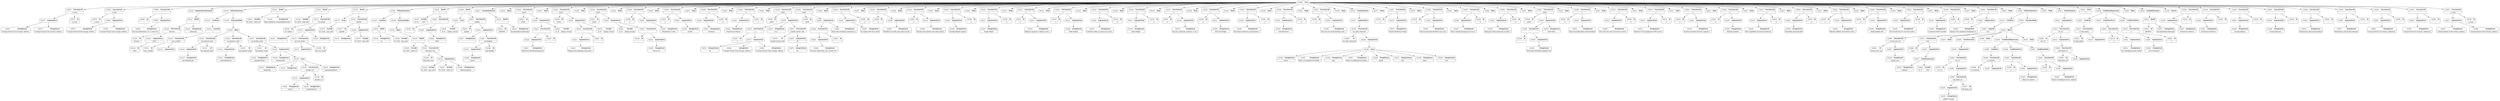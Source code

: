 digraph ast {
node [shape=none];
152578 [label=<<TABLE border='1' cellspacing='0' cellpadding='10' style='rounded' ><TR><TD border='0'>152578</TD><TD border='0'><B>Id</B></TD></TR><HR/><TR><TD border='0' cellpadding='5' colspan='2'>_n_noop</TD></TR></TABLE>>];
152579 [label=<<TABLE border='1' cellspacing='0' cellpadding='10' style='rounded' ><TR><TD border='0'>152579</TD><TD border='0'><B>StringLiteral</B></TD></TR><HR/><TR><TD border='0' cellpadding='5' colspan='2'>&lt;strong&gt;Version %1$s&lt;strong&gt; address...</TD></TR></TABLE>>];
152576 [label=<<TABLE border='1' cellspacing='0' cellpadding='10' style='rounded' ><TR><TD border='0'>152576</TD><TD border='0'><B>ArgumentList</B></TD></TR></TABLE>>];
152576 -> 152574 [weight=2];
152576 -> 152575 [weight=2];
152577 [label=<<TABLE border='1' cellspacing='0' cellpadding='10' style='rounded' ><TR><TD border='0'>152577</TD><TD border='0'><B>FunctionCall</B></TD></TR><HR/><TR><TD border='0' cellpadding='5' colspan='2'>_n_noop</TD></TR></TABLE>>];
152577 -> 152573 [weight=2];
152577 -> 152576 [weight=2];
152582 [label=<<TABLE border='1' cellspacing='0' cellpadding='10' style='rounded' ><TR><TD border='0'>152582</TD><TD border='0'><B>FunctionCall</B></TD></TR><HR/><TR><TD border='0' cellpadding='5' colspan='2'>_n_noop</TD></TR></TABLE>>];
152582 -> 152578 [weight=2];
152582 -> 152581 [weight=2];
152583 [label=<<TABLE border='1' cellspacing='0' cellpadding='10' style='rounded' ><TR><TD border='0'>152583</TD><TD border='0'><B>Id</B></TD></TR><HR/><TR><TD border='0' cellpadding='5' colspan='2'>__</TD></TR></TABLE>>];
152580 [label=<<TABLE border='1' cellspacing='0' cellpadding='10' style='rounded' ><TR><TD border='0'>152580</TD><TD border='0'><B>StringLiteral</B></TD></TR><HR/><TR><TD border='0' cellpadding='5' colspan='2'>&lt;strong&gt;Version %1$s&lt;strong&gt; address...</TD></TR></TABLE>>];
152581 [label=<<TABLE border='1' cellspacing='0' cellpadding='10' style='rounded' ><TR><TD border='0'>152581</TD><TD border='0'><B>ArgumentList</B></TD></TR></TABLE>>];
152581 -> 152579 [weight=2];
152581 -> 152580 [weight=2];
152586 [label=<<TABLE border='1' cellspacing='0' cellpadding='10' style='rounded' ><TR><TD border='0'>152586</TD><TD border='0'><B>FunctionCall</B></TD></TR><HR/><TR><TD border='0' cellpadding='5' colspan='2'>__</TD></TR></TABLE>>];
152586 -> 152583 [weight=2];
152586 -> 152585 [weight=2];
152587 [label=<<TABLE border='1' cellspacing='0' cellpadding='10' style='rounded' ><TR><TD border='0'>152587</TD><TD border='0'><B>Start</B></TD></TR></TABLE>>];
152587 -> 152129 [weight=2];
152587 -> 152159 [weight=2];
152587 -> 152162 [weight=2];
152587 -> 152165 [weight=2];
152587 -> 152176 [weight=2];
152587 -> 152195 [weight=2];
152587 -> 152198 [weight=2];
152587 -> 152205 [weight=2];
152587 -> 152217 [weight=2];
152587 -> 152218 [weight=2];
152587 -> 152226 [weight=2];
152587 -> 152227 [weight=2];
152587 -> 152235 [weight=2];
152587 -> 152236 [weight=2];
152587 -> 152244 [weight=2];
152587 -> 152245 [weight=2];
152587 -> 152249 [weight=2];
152587 -> 152250 [weight=2];
152587 -> 152254 [weight=2];
152587 -> 152255 [weight=2];
152587 -> 152259 [weight=2];
152587 -> 152260 [weight=2];
152587 -> 152264 [weight=2];
152587 -> 152265 [weight=2];
152587 -> 152279 [weight=2];
152587 -> 152287 [weight=2];
152587 -> 152288 [weight=2];
152587 -> 152292 [weight=2];
152587 -> 152293 [weight=2];
152587 -> 152297 [weight=2];
152587 -> 152298 [weight=2];
152587 -> 152302 [weight=2];
152587 -> 152303 [weight=2];
152587 -> 152307 [weight=2];
152587 -> 152308 [weight=2];
152587 -> 152312 [weight=2];
152587 -> 152313 [weight=2];
152587 -> 152317 [weight=2];
152587 -> 152318 [weight=2];
152587 -> 152322 [weight=2];
152587 -> 152323 [weight=2];
152587 -> 152327 [weight=2];
152587 -> 152328 [weight=2];
152587 -> 152332 [weight=2];
152587 -> 152333 [weight=2];
152587 -> 152337 [weight=2];
152587 -> 152338 [weight=2];
152587 -> 152342 [weight=2];
152587 -> 152343 [weight=2];
152587 -> 152347 [weight=2];
152587 -> 152348 [weight=2];
152587 -> 152352 [weight=2];
152587 -> 152353 [weight=2];
152587 -> 152357 [weight=2];
152587 -> 152358 [weight=2];
152587 -> 152372 [weight=2];
152587 -> 152373 [weight=2];
152587 -> 152377 [weight=2];
152587 -> 152378 [weight=2];
152587 -> 152382 [weight=2];
152587 -> 152383 [weight=2];
152587 -> 152387 [weight=2];
152587 -> 152388 [weight=2];
152587 -> 152392 [weight=2];
152587 -> 152393 [weight=2];
152587 -> 152401 [weight=2];
152587 -> 152402 [weight=2];
152587 -> 152406 [weight=2];
152587 -> 152407 [weight=2];
152587 -> 152411 [weight=2];
152587 -> 152412 [weight=2];
152587 -> 152416 [weight=2];
152587 -> 152417 [weight=2];
152587 -> 152421 [weight=2];
152587 -> 152422 [weight=2];
152587 -> 152426 [weight=2];
152587 -> 152427 [weight=2];
152587 -> 152431 [weight=2];
152587 -> 152432 [weight=2];
152587 -> 152436 [weight=2];
152587 -> 152437 [weight=2];
152587 -> 152441 [weight=2];
152587 -> 152442 [weight=2];
152587 -> 152446 [weight=2];
152587 -> 152447 [weight=2];
152587 -> 152451 [weight=2];
152587 -> 152452 [weight=2];
152587 -> 152456 [weight=2];
152587 -> 152457 [weight=2];
152587 -> 152461 [weight=2];
152587 -> 152462 [weight=2];
152587 -> 152503 [weight=2];
152587 -> 152505 [weight=2];
152587 -> 152513 [weight=2];
152587 -> 152514 [weight=2];
152587 -> 152529 [weight=2];
152587 -> 152530 [weight=2];
152587 -> 152534 [weight=2];
152587 -> 152535 [weight=2];
152587 -> 152539 [weight=2];
152587 -> 152543 [weight=2];
152587 -> 152547 [weight=2];
152587 -> 152551 [weight=2];
152587 -> 152555 [weight=2];
152587 -> 152559 [weight=2];
152587 -> 152563 [weight=2];
152587 -> 152567 [weight=2];
152587 -> 152572 [weight=2];
152587 -> 152577 [weight=2];
152587 -> 152582 [weight=2];
152587 -> 152586 [weight=2];
152584 [label=<<TABLE border='1' cellspacing='0' cellpadding='10' style='rounded' ><TR><TD border='0'>152584</TD><TD border='0'><B>StringLiteral</B></TD></TR><HR/><TR><TD border='0' cellpadding='5' colspan='2'>For more information, see &lt;a href='%s...</TD></TR></TABLE>>];
152585 [label=<<TABLE border='1' cellspacing='0' cellpadding='10' style='rounded' ><TR><TD border='0'>152585</TD><TD border='0'><B>ArgumentList</B></TD></TR></TABLE>>];
152585 -> 152584 [weight=2];
152123 [label=<<TABLE border='1' cellspacing='0' cellpadding='10' style='rounded' ><TR><TD border='0'>152123</TD><TD border='0'><B>Id</B></TD></TR><HR/><TR><TD border='0' cellpadding='5' colspan='2'>dirname</TD></TR></TABLE>>];
152126 [label=<<TABLE border='1' cellspacing='0' cellpadding='10' style='rounded' ><TR><TD border='0'>152126</TD><TD border='0'><B>FunctionCall</B></TD></TR><HR/><TR><TD border='0' cellpadding='5' colspan='2'>dirname</TD></TR></TABLE>>];
152126 -> 152123 [weight=2];
152126 -> 152125 [weight=2];
152127 [label=<<TABLE border='1' cellspacing='0' cellpadding='10' style='rounded' ><TR><TD border='0'>152127</TD><TD border='0'><B>BinOP</B></TD></TR><HR/><TR><TD border='0' cellpadding='5' colspan='2'>.</TD></TR></TABLE>>];
152127 -> 152126 [weight=2];
152127 -> 152128 [weight=2];
152124 [label=<<TABLE border='1' cellspacing='0' cellpadding='10' style='rounded' ><TR><TD border='0'>152124</TD><TD border='0'><B>Id</B></TD></TR><HR/><TR><TD border='0' cellpadding='5' colspan='2'>__FILE__</TD></TR></TABLE>>];
152125 [label=<<TABLE border='1' cellspacing='0' cellpadding='10' style='rounded' ><TR><TD border='0'>152125</TD><TD border='0'><B>ArgumentList</B></TD></TR><HR/><TR><TD border='0' cellpadding='5' colspan='2'>__FILE__</TD></TR></TABLE>>];
152125 -> 152124 [weight=2];
152131 [label=<<TABLE border='1' cellspacing='0' cellpadding='10' style='rounded' ><TR><TD border='0'>152131</TD><TD border='0'><B>Id</B></TD></TR><HR/><TR><TD border='0' cellpadding='5' colspan='2'>wp_is_mobile</TD></TR></TABLE>>];
152128 [label=<<TABLE border='1' cellspacing='0' cellpadding='10' style='rounded' ><TR><TD border='0'>152128</TD><TD border='0'><B>StringLiteral</B></TD></TR><HR/><TR><TD border='0' cellpadding='5' colspan='2'>admin.php</TD></TR></TABLE>>];
152129 [label=<<TABLE border='1' cellspacing='0' cellpadding='10' style='rounded' ><TR><TD border='0'>152129</TD><TD border='0'><B>RequireOnceStatement</B></TD></TR></TABLE>>];
152129 -> 152127 [weight=2];
152134 [label=<<TABLE border='1' cellspacing='0' cellpadding='10' style='rounded' ><TR><TD border='0'>152134</TD><TD border='0'><B>UnaryOP</B></TD></TR><HR/><TR><TD border='0' cellpadding='5' colspan='2'>!</TD></TR></TABLE>>];
152134 -> 152133 [weight=2];
152135 [label=<<TABLE border='1' cellspacing='0' cellpadding='10' style='rounded' ><TR><TD border='0'>152135</TD><TD border='0'><B>Condition</B></TD></TR></TABLE>>];
152135 -> 152134 [weight=2];
152132 [label=<<TABLE border='1' cellspacing='0' cellpadding='10' style='rounded' ><TR><TD border='0'>152132</TD><TD border='0'><B>ArgumentList</B></TD></TR></TABLE>>];
152133 [label=<<TABLE border='1' cellspacing='0' cellpadding='10' style='rounded' ><TR><TD border='0'>152133</TD><TD border='0'><B>FunctionCall</B></TD></TR><HR/><TR><TD border='0' cellpadding='5' colspan='2'>wp_is_mobile</TD></TR></TABLE>>];
152133 -> 152131 [weight=2];
152133 -> 152132 [weight=2];
152138 [label=<<TABLE border='1' cellspacing='0' cellpadding='10' style='rounded' ><TR><TD border='0'>152138</TD><TD border='0'><B>ArgumentList</B></TD></TR></TABLE>>];
152138 -> 152137 [weight=2];
152139 [label=<<TABLE border='1' cellspacing='0' cellpadding='10' style='rounded' ><TR><TD border='0'>152139</TD><TD border='0'><B>FunctionCall</B></TD></TR><HR/><TR><TD border='0' cellpadding='5' colspan='2'>wp_enqueue_style</TD></TR></TABLE>>];
152139 -> 152136 [weight=2];
152139 -> 152138 [weight=2];
152136 [label=<<TABLE border='1' cellspacing='0' cellpadding='10' style='rounded' ><TR><TD border='0'>152136</TD><TD border='0'><B>Id</B></TD></TR><HR/><TR><TD border='0' cellpadding='5' colspan='2'>wp_enqueue_style</TD></TR></TABLE>>];
152137 [label=<<TABLE border='1' cellspacing='0' cellpadding='10' style='rounded' ><TR><TD border='0'>152137</TD><TD border='0'><B>StringLiteral</B></TD></TR><HR/><TR><TD border='0' cellpadding='5' colspan='2'>wp-mediaelement</TD></TR></TABLE>>];
152142 [label=<<TABLE border='1' cellspacing='0' cellpadding='10' style='rounded' ><TR><TD border='0'>152142</TD><TD border='0'><B>ArgumentList</B></TD></TR></TABLE>>];
152142 -> 152141 [weight=2];
152143 [label=<<TABLE border='1' cellspacing='0' cellpadding='10' style='rounded' ><TR><TD border='0'>152143</TD><TD border='0'><B>FunctionCall</B></TD></TR><HR/><TR><TD border='0' cellpadding='5' colspan='2'>wp_enqueue_script</TD></TR></TABLE>>];
152143 -> 152140 [weight=2];
152143 -> 152142 [weight=2];
152140 [label=<<TABLE border='1' cellspacing='0' cellpadding='10' style='rounded' ><TR><TD border='0'>152140</TD><TD border='0'><B>Id</B></TD></TR><HR/><TR><TD border='0' cellpadding='5' colspan='2'>wp_enqueue_script</TD></TR></TABLE>>];
152141 [label=<<TABLE border='1' cellspacing='0' cellpadding='10' style='rounded' ><TR><TD border='0'>152141</TD><TD border='0'><B>StringLiteral</B></TD></TR><HR/><TR><TD border='0' cellpadding='5' colspan='2'>wp-mediaelement</TD></TR></TABLE>>];
152146 [label=<<TABLE border='1' cellspacing='0' cellpadding='10' style='rounded' ><TR><TD border='0'>152146</TD><TD border='0'><B>StringLiteral</B></TD></TR><HR/><TR><TD border='0' cellpadding='5' colspan='2'>_wpmejsSettings</TD></TR></TABLE>>];
152147 [label=<<TABLE border='1' cellspacing='0' cellpadding='10' style='rounded' ><TR><TD border='0'>152147</TD><TD border='0'><B>StringLiteral</B></TD></TR><HR/><TR><TD border='0' cellpadding='5' colspan='2'>pluginPath</TD></TR></TABLE>>];
152144 [label=<<TABLE border='1' cellspacing='0' cellpadding='10' style='rounded' ><TR><TD border='0'>152144</TD><TD border='0'><B>Id</B></TD></TR><HR/><TR><TD border='0' cellpadding='5' colspan='2'>wp_localize_script</TD></TR></TABLE>>];
152145 [label=<<TABLE border='1' cellspacing='0' cellpadding='10' style='rounded' ><TR><TD border='0'>152145</TD><TD border='0'><B>StringLiteral</B></TD></TR><HR/><TR><TD border='0' cellpadding='5' colspan='2'>mediaelement</TD></TR></TABLE>>];
152150 [label=<<TABLE border='1' cellspacing='0' cellpadding='10' style='rounded' ><TR><TD border='0'>152150</TD><TD border='0'><B>StringLiteral</B></TD></TR><HR/><TR><TD border='0' cellpadding='5' colspan='2'>relative</TD></TR></TABLE>>];
152151 [label=<<TABLE border='1' cellspacing='0' cellpadding='10' style='rounded' ><TR><TD border='0'>152151</TD><TD border='0'><B>ArgumentList</B></TD></TR></TABLE>>];
152151 -> 152149 [weight=2];
152151 -> 152150 [weight=2];
152148 [label=<<TABLE border='1' cellspacing='0' cellpadding='10' style='rounded' ><TR><TD border='0'>152148</TD><TD border='0'><B>Id</B></TD></TR><HR/><TR><TD border='0' cellpadding='5' colspan='2'>includes_url</TD></TR></TABLE>>];
152149 [label=<<TABLE border='1' cellspacing='0' cellpadding='10' style='rounded' ><TR><TD border='0'>152149</TD><TD border='0'><B>StringLiteral</B></TD></TR><HR/><TR><TD border='0' cellpadding='5' colspan='2'>jsmediaelement</TD></TR></TABLE>>];
152154 [label=<<TABLE border='1' cellspacing='0' cellpadding='10' style='rounded' ><TR><TD border='0'>152154</TD><TD border='0'><B>StringLiteral</B></TD></TR><HR/><TR><TD border='0' cellpadding='5' colspan='2'></TD></TR></TABLE>>];
152155 [label=<<TABLE border='1' cellspacing='0' cellpadding='10' style='rounded' ><TR><TD border='0'>152155</TD><TD border='0'><B>Array</B></TD></TR></TABLE>>];
152155 -> 152147 [weight=2];
152155 -> 152152 [weight=2];
152155 -> 152153 [weight=2];
152155 -> 152154 [weight=2];
152152 [label=<<TABLE border='1' cellspacing='0' cellpadding='10' style='rounded' ><TR><TD border='0'>152152</TD><TD border='0'><B>FunctionCall</B></TD></TR><HR/><TR><TD border='0' cellpadding='5' colspan='2'>includes_url</TD></TR></TABLE>>];
152152 -> 152148 [weight=2];
152152 -> 152151 [weight=2];
152153 [label=<<TABLE border='1' cellspacing='0' cellpadding='10' style='rounded' ><TR><TD border='0'>152153</TD><TD border='0'><B>StringLiteral</B></TD></TR><HR/><TR><TD border='0' cellpadding='5' colspan='2'>pauseOtherPlayers</TD></TR></TABLE>>];
152158 [label=<<TABLE border='1' cellspacing='0' cellpadding='10' style='rounded' ><TR><TD border='0'>152158</TD><TD border='0'><B>Block</B></TD></TR></TABLE>>];
152158 -> 152139 [weight=2];
152158 -> 152143 [weight=2];
152158 -> 152157 [weight=2];
152159 [label=<<TABLE border='1' cellspacing='0' cellpadding='10' style='rounded' ><TR><TD border='0'>152159</TD><TD border='0'><B>IfThenStatement</B></TD></TR></TABLE>>];
152159 -> 152135 [weight=2];
152159 -> 152160 [weight=2];
152156 [label=<<TABLE border='1' cellspacing='0' cellpadding='10' style='rounded' ><TR><TD border='0'>152156</TD><TD border='0'><B>ArgumentList</B></TD></TR></TABLE>>];
152156 -> 152145 [weight=2];
152156 -> 152146 [weight=2];
152156 -> 152155 [weight=2];
152157 [label=<<TABLE border='1' cellspacing='0' cellpadding='10' style='rounded' ><TR><TD border='0'>152157</TD><TD border='0'><B>FunctionCall</B></TD></TR><HR/><TR><TD border='0' cellpadding='5' colspan='2'>wp_localize_script</TD></TR></TABLE>>];
152157 -> 152144 [weight=2];
152157 -> 152156 [weight=2];
152162 [label=<<TABLE border='1' cellspacing='0' cellpadding='10' style='rounded' ><TR><TD border='0'>152162</TD><TD border='0'><B>BinOP</B></TD></TR><HR/><TR><TD border='0' cellpadding='5' colspan='2'>=</TD></TR></TABLE>>];
152162 -> 152161 [weight=2];
152162 -> 152163 [weight=2];
152163 [label=<<TABLE border='1' cellspacing='0' cellpadding='10' style='rounded' ><TR><TD border='0'>152163</TD><TD border='0'><B>StringLiteral</B></TD></TR><HR/><TR><TD border='0' cellpadding='5' colspan='2'>https:videopress.comembedAHz0Ca46...</TD></TR></TABLE>>];
152160 [label=<<TABLE border='1' cellspacing='0' cellpadding='10' style='rounded' ><TR><TD border='0'>152160</TD><TD border='0'><B>StatementBody</B></TD></TR></TABLE>>];
152160 -> 152158 [weight=2];
152161 [label=<<TABLE border='1' cellspacing='0' cellpadding='10' style='rounded' ><TR><TD border='0'>152161</TD><TD border='0'><B>Variable</B></TD></TR><HR/><TR><TD border='0' cellpadding='5'>(0, 3414)</TD><TD border='0' cellpadding='5'>video_url</TD></TR></TABLE>>];
152166 [label=<<TABLE border='1' cellspacing='0' cellpadding='10' style='rounded' ><TR><TD border='0'>152166</TD><TD border='0'><B>Id</B></TD></TR><HR/><TR><TD border='0' cellpadding='5' colspan='2'>str_replace</TD></TR></TABLE>>];
152167 [label=<<TABLE border='1' cellspacing='0' cellpadding='10' style='rounded' ><TR><TD border='0'>152167</TD><TD border='0'><B>StringLiteral</B></TD></TR><HR/><TR><TD border='0' cellpadding='5' colspan='2'>_</TD></TR></TABLE>>];
152164 [label=<<TABLE border='1' cellspacing='0' cellpadding='10' style='rounded' ><TR><TD border='0'>152164</TD><TD border='0'><B>Variable</B></TD></TR><HR/><TR><TD border='0' cellpadding='5'>(0, 3415)</TD><TD border='0' cellpadding='5'>lang_code</TD></TR></TABLE>>];
152165 [label=<<TABLE border='1' cellspacing='0' cellpadding='10' style='rounded' ><TR><TD border='0'>152165</TD><TD border='0'><B>BinOP</B></TD></TR><HR/><TR><TD border='0' cellpadding='5' colspan='2'>=</TD></TR></TABLE>>];
152165 -> 152164 [weight=2];
152165 -> 152173 [weight=2];
152170 [label=<<TABLE border='1' cellspacing='0' cellpadding='10' style='rounded' ><TR><TD border='0'>152170</TD><TD border='0'><B>ArgumentList</B></TD></TR></TABLE>>];
152171 [label=<<TABLE border='1' cellspacing='0' cellpadding='10' style='rounded' ><TR><TD border='0'>152171</TD><TD border='0'><B>FunctionCall</B></TD></TR><HR/><TR><TD border='0' cellpadding='5' colspan='2'>get_user_locale</TD></TR></TABLE>>];
152171 -> 152169 [weight=2];
152171 -> 152170 [weight=2];
152168 [label=<<TABLE border='1' cellspacing='0' cellpadding='10' style='rounded' ><TR><TD border='0'>152168</TD><TD border='0'><B>StringLiteral</B></TD></TR><HR/><TR><TD border='0' cellpadding='5' colspan='2'>-</TD></TR></TABLE>>];
152169 [label=<<TABLE border='1' cellspacing='0' cellpadding='10' style='rounded' ><TR><TD border='0'>152169</TD><TD border='0'><B>Id</B></TD></TR><HR/><TR><TD border='0' cellpadding='5' colspan='2'>get_user_locale</TD></TR></TABLE>>];
152174 [label=<<TABLE border='1' cellspacing='0' cellpadding='10' style='rounded' ><TR><TD border='0'>152174</TD><TD border='0'><B>Variable</B></TD></TR><HR/><TR><TD border='0' cellpadding='5'>(0, 3415)</TD><TD border='0' cellpadding='5'>lang_code</TD></TR></TABLE>>];
152175 [label=<<TABLE border='1' cellspacing='0' cellpadding='10' style='rounded' ><TR><TD border='0'>152175</TD><TD border='0'><B>Array</B></TD></TR></TABLE>>];
152175 -> 152174 [weight=2];
152172 [label=<<TABLE border='1' cellspacing='0' cellpadding='10' style='rounded' ><TR><TD border='0'>152172</TD><TD border='0'><B>ArgumentList</B></TD></TR></TABLE>>];
152172 -> 152167 [weight=2];
152172 -> 152168 [weight=2];
152172 -> 152171 [weight=2];
152173 [label=<<TABLE border='1' cellspacing='0' cellpadding='10' style='rounded' ><TR><TD border='0'>152173</TD><TD border='0'><B>FunctionCall</B></TD></TR><HR/><TR><TD border='0' cellpadding='5' colspan='2'>str_replace</TD></TR></TABLE>>];
152173 -> 152166 [weight=2];
152173 -> 152172 [weight=2];
152178 [label=<<TABLE border='1' cellspacing='0' cellpadding='10' style='rounded' ><TR><TD border='0'>152178</TD><TD border='0'><B>StringLiteral</B></TD></TR><HR/><TR><TD border='0' cellpadding='5' colspan='2'>-</TD></TR></TABLE>>];
152179 [label=<<TABLE border='1' cellspacing='0' cellpadding='10' style='rounded' ><TR><TD border='0'>152179</TD><TD border='0'><B>Variable</B></TD></TR><HR/><TR><TD border='0' cellpadding='5'>(0, 3415)</TD><TD border='0' cellpadding='5'>lang_code</TD></TR></TABLE>>];
152176 [label=<<TABLE border='1' cellspacing='0' cellpadding='10' style='rounded' ><TR><TD border='0'>152176</TD><TD border='0'><B>BinOP</B></TD></TR><HR/><TR><TD border='0' cellpadding='5' colspan='2'>=</TD></TR></TABLE>>];
152176 -> 152175 [weight=2];
152176 -> 152181 [weight=2];
152177 [label=<<TABLE border='1' cellspacing='0' cellpadding='10' style='rounded' ><TR><TD border='0'>152177</TD><TD border='0'><B>Id</B></TD></TR><HR/><TR><TD border='0' cellpadding='5' colspan='2'>explode</TD></TR></TABLE>>];
152182 [label=<<TABLE border='1' cellspacing='0' cellpadding='10' style='rounded' ><TR><TD border='0'>152182</TD><TD border='0'><B>StringLiteral</B></TD></TR><HR/><TR><TD border='0' cellpadding='5' colspan='2'>en</TD></TR></TABLE>>];
152183 [label=<<TABLE border='1' cellspacing='0' cellpadding='10' style='rounded' ><TR><TD border='0'>152183</TD><TD border='0'><B>RelOP</B></TD></TR><HR/><TR><TD border='0' cellpadding='5' colspan='2'>!==</TD></TR></TABLE>>];
152183 -> 152182 [weight=2];
152183 -> 152184 [weight=2];
152180 [label=<<TABLE border='1' cellspacing='0' cellpadding='10' style='rounded' ><TR><TD border='0'>152180</TD><TD border='0'><B>ArgumentList</B></TD></TR></TABLE>>];
152180 -> 152178 [weight=2];
152180 -> 152179 [weight=2];
152181 [label=<<TABLE border='1' cellspacing='0' cellpadding='10' style='rounded' ><TR><TD border='0'>152181</TD><TD border='0'><B>FunctionCall</B></TD></TR><HR/><TR><TD border='0' cellpadding='5' colspan='2'>explode</TD></TR></TABLE>>];
152181 -> 152177 [weight=2];
152181 -> 152180 [weight=2];
152186 [label=<<TABLE border='1' cellspacing='0' cellpadding='10' style='rounded' ><TR><TD border='0'>152186</TD><TD border='0'><B>Variable</B></TD></TR><HR/><TR><TD border='0' cellpadding='5'>(0, 3414)</TD><TD border='0' cellpadding='5'>video_url</TD></TR></TABLE>>];
152187 [label=<<TABLE border='1' cellspacing='0' cellpadding='10' style='rounded' ><TR><TD border='0'>152187</TD><TD border='0'><B>BinOP</B></TD></TR><HR/><TR><TD border='0' cellpadding='5' colspan='2'>=</TD></TR></TABLE>>];
152187 -> 152186 [weight=2];
152187 -> 152193 [weight=2];
152184 [label=<<TABLE border='1' cellspacing='0' cellpadding='10' style='rounded' ><TR><TD border='0'>152184</TD><TD border='0'><B>Variable</B></TD></TR><HR/><TR><TD border='0' cellpadding='5'>(0, 3415)</TD><TD border='0' cellpadding='5'>lang_code</TD></TR></TABLE>>];
152185 [label=<<TABLE border='1' cellspacing='0' cellpadding='10' style='rounded' ><TR><TD border='0'>152185</TD><TD border='0'><B>Condition</B></TD></TR></TABLE>>];
152185 -> 152183 [weight=2];
152190 [label=<<TABLE border='1' cellspacing='0' cellpadding='10' style='rounded' ><TR><TD border='0'>152190</TD><TD border='0'><B>Variable</B></TD></TR><HR/><TR><TD border='0' cellpadding='5'>(0, 3415)</TD><TD border='0' cellpadding='5'>lang_code</TD></TR></TABLE>>];
152191 [label=<<TABLE border='1' cellspacing='0' cellpadding='10' style='rounded' ><TR><TD border='0'>152191</TD><TD border='0'><B>Variable</B></TD></TR><HR/><TR><TD border='0' cellpadding='5'>(0, 3414)</TD><TD border='0' cellpadding='5'>video_url</TD></TR></TABLE>>];
152188 [label=<<TABLE border='1' cellspacing='0' cellpadding='10' style='rounded' ><TR><TD border='0'>152188</TD><TD border='0'><B>Id</B></TD></TR><HR/><TR><TD border='0' cellpadding='5' colspan='2'>add_query_arg</TD></TR></TABLE>>];
152189 [label=<<TABLE border='1' cellspacing='0' cellpadding='10' style='rounded' ><TR><TD border='0'>152189</TD><TD border='0'><B>StringLiteral</B></TD></TR><HR/><TR><TD border='0' cellpadding='5' colspan='2'>defaultLangCode</TD></TR></TABLE>>];
152194 [label=<<TABLE border='1' cellspacing='0' cellpadding='10' style='rounded' ><TR><TD border='0'>152194</TD><TD border='0'><B>Block</B></TD></TR></TABLE>>];
152194 -> 152187 [weight=2];
152195 [label=<<TABLE border='1' cellspacing='0' cellpadding='10' style='rounded' ><TR><TD border='0'>152195</TD><TD border='0'><B>IfThenStatement</B></TD></TR></TABLE>>];
152195 -> 152185 [weight=2];
152195 -> 152196 [weight=2];
152192 [label=<<TABLE border='1' cellspacing='0' cellpadding='10' style='rounded' ><TR><TD border='0'>152192</TD><TD border='0'><B>ArgumentList</B></TD></TR></TABLE>>];
152192 -> 152189 [weight=2];
152192 -> 152190 [weight=2];
152192 -> 152191 [weight=2];
152193 [label=<<TABLE border='1' cellspacing='0' cellpadding='10' style='rounded' ><TR><TD border='0'>152193</TD><TD border='0'><B>FunctionCall</B></TD></TR><HR/><TR><TD border='0' cellpadding='5' colspan='2'>add_query_arg</TD></TR></TABLE>>];
152193 -> 152188 [weight=2];
152193 -> 152192 [weight=2];
152198 [label=<<TABLE border='1' cellspacing='0' cellpadding='10' style='rounded' ><TR><TD border='0'>152198</TD><TD border='0'><B>BinOP</B></TD></TR><HR/><TR><TD border='0' cellpadding='5' colspan='2'>=</TD></TR></TABLE>>];
152198 -> 152197 [weight=2];
152198 -> 152202 [weight=2];
152199 [label=<<TABLE border='1' cellspacing='0' cellpadding='10' style='rounded' ><TR><TD border='0'>152199</TD><TD border='0'><B>Id</B></TD></TR><HR/><TR><TD border='0' cellpadding='5' colspan='2'>__</TD></TR></TABLE>>];
152196 [label=<<TABLE border='1' cellspacing='0' cellpadding='10' style='rounded' ><TR><TD border='0'>152196</TD><TD border='0'><B>StatementBody</B></TD></TR></TABLE>>];
152196 -> 152194 [weight=2];
152197 [label=<<TABLE border='1' cellspacing='0' cellpadding='10' style='rounded' ><TR><TD border='0'>152197</TD><TD border='0'><B>Variable</B></TD></TR><HR/><TR><TD border='0' cellpadding='5'>(0, 8)</TD><TD border='0' cellpadding='5'>title</TD></TR></TABLE>>];
152202 [label=<<TABLE border='1' cellspacing='0' cellpadding='10' style='rounded' ><TR><TD border='0'>152202</TD><TD border='0'><B>FunctionCall</B></TD></TR><HR/><TR><TD border='0' cellpadding='5' colspan='2'>__</TD></TR></TABLE>>];
152202 -> 152199 [weight=2];
152202 -> 152201 [weight=2];
152203 [label=<<TABLE border='1' cellspacing='0' cellpadding='10' style='rounded' ><TR><TD border='0'>152203</TD><TD border='0'><B>Variable</B></TD></TR><HR/><TR><TD border='0' cellpadding='5'>(0, 9)</TD><TD border='0' cellpadding='5'>display_version</TD></TR></TABLE>>];
152200 [label=<<TABLE border='1' cellspacing='0' cellpadding='10' style='rounded' ><TR><TD border='0'>152200</TD><TD border='0'><B>StringLiteral</B></TD></TR><HR/><TR><TD border='0' cellpadding='5' colspan='2'>About</TD></TR></TABLE>>];
152201 [label=<<TABLE border='1' cellspacing='0' cellpadding='10' style='rounded' ><TR><TD border='0'>152201</TD><TD border='0'><B>ArgumentList</B></TD></TR></TABLE>>];
152201 -> 152200 [weight=2];
152206 [label=<<TABLE border='1' cellspacing='0' cellpadding='10' style='rounded' ><TR><TD border='0'>152206</TD><TD border='0'><B>Id</B></TD></TR><HR/><TR><TD border='0' cellpadding='5' colspan='2'>explode</TD></TR></TABLE>>];
152207 [label=<<TABLE border='1' cellspacing='0' cellpadding='10' style='rounded' ><TR><TD border='0'>152207</TD><TD border='0'><B>StringLiteral</B></TD></TR><HR/><TR><TD border='0' cellpadding='5' colspan='2'>-</TD></TR></TABLE>>];
152204 [label=<<TABLE border='1' cellspacing='0' cellpadding='10' style='rounded' ><TR><TD border='0'>152204</TD><TD border='0'><B>Array</B></TD></TR></TABLE>>];
152204 -> 152203 [weight=2];
152205 [label=<<TABLE border='1' cellspacing='0' cellpadding='10' style='rounded' ><TR><TD border='0'>152205</TD><TD border='0'><B>BinOP</B></TD></TR><HR/><TR><TD border='0' cellpadding='5' colspan='2'>=</TD></TR></TABLE>>];
152205 -> 152204 [weight=2];
152205 -> 152213 [weight=2];
152210 [label=<<TABLE border='1' cellspacing='0' cellpadding='10' style='rounded' ><TR><TD border='0'>152210</TD><TD border='0'><B>ArgumentList</B></TD></TR></TABLE>>];
152210 -> 152209 [weight=2];
152211 [label=<<TABLE border='1' cellspacing='0' cellpadding='10' style='rounded' ><TR><TD border='0'>152211</TD><TD border='0'><B>FunctionCall</B></TD></TR><HR/><TR><TD border='0' cellpadding='5' colspan='2'>get_bloginfo</TD></TR></TABLE>>];
152211 -> 152208 [weight=2];
152211 -> 152210 [weight=2];
152208 [label=<<TABLE border='1' cellspacing='0' cellpadding='10' style='rounded' ><TR><TD border='0'>152208</TD><TD border='0'><B>Id</B></TD></TR><HR/><TR><TD border='0' cellpadding='5' colspan='2'>get_bloginfo</TD></TR></TABLE>>];
152209 [label=<<TABLE border='1' cellspacing='0' cellpadding='10' style='rounded' ><TR><TD border='0'>152209</TD><TD border='0'><B>StringLiteral</B></TD></TR><HR/><TR><TD border='0' cellpadding='5' colspan='2'>version</TD></TR></TABLE>>];
152214 [label=<<TABLE border='1' cellspacing='0' cellpadding='10' style='rounded' ><TR><TD border='0'>152214</TD><TD border='0'><B>Id</B></TD></TR><HR/><TR><TD border='0' cellpadding='5' colspan='2'>ABSPATH</TD></TR></TABLE>>];
152215 [label=<<TABLE border='1' cellspacing='0' cellpadding='10' style='rounded' ><TR><TD border='0'>152215</TD><TD border='0'><B>BinOP</B></TD></TR><HR/><TR><TD border='0' cellpadding='5' colspan='2'>.</TD></TR></TABLE>>];
152215 -> 152214 [weight=2];
152215 -> 152216 [weight=2];
152212 [label=<<TABLE border='1' cellspacing='0' cellpadding='10' style='rounded' ><TR><TD border='0'>152212</TD><TD border='0'><B>ArgumentList</B></TD></TR></TABLE>>];
152212 -> 152207 [weight=2];
152212 -> 152211 [weight=2];
152213 [label=<<TABLE border='1' cellspacing='0' cellpadding='10' style='rounded' ><TR><TD border='0'>152213</TD><TD border='0'><B>FunctionCall</B></TD></TR><HR/><TR><TD border='0' cellpadding='5' colspan='2'>explode</TD></TR></TABLE>>];
152213 -> 152206 [weight=2];
152213 -> 152212 [weight=2];
152218 [label=<<TABLE border='1' cellspacing='0' cellpadding='10' style='rounded' ><TR><TD border='0'>152218</TD><TD border='0'><B>Html</B></TD></TR></TABLE>>];
152219 [label=<<TABLE border='1' cellspacing='0' cellpadding='10' style='rounded' ><TR><TD border='0'>152219</TD><TD border='0'><B>Id</B></TD></TR><HR/><TR><TD border='0' cellpadding='5' colspan='2'>printf</TD></TR></TABLE>>];
152216 [label=<<TABLE border='1' cellspacing='0' cellpadding='10' style='rounded' ><TR><TD border='0'>152216</TD><TD border='0'><B>StringLiteral</B></TD></TR><HR/><TR><TD border='0' cellpadding='5' colspan='2'>wp-adminadmin-header.php</TD></TR></TABLE>>];
152217 [label=<<TABLE border='1' cellspacing='0' cellpadding='10' style='rounded' ><TR><TD border='0'>152217</TD><TD border='0'><B>IncludeStatement</B></TD></TR></TABLE>>];
152217 -> 152215 [weight=2];
152222 [label=<<TABLE border='1' cellspacing='0' cellpadding='10' style='rounded' ><TR><TD border='0'>152222</TD><TD border='0'><B>ArgumentList</B></TD></TR></TABLE>>];
152222 -> 152221 [weight=2];
152223 [label=<<TABLE border='1' cellspacing='0' cellpadding='10' style='rounded' ><TR><TD border='0'>152223</TD><TD border='0'><B>FunctionCall</B></TD></TR><HR/><TR><TD border='0' cellpadding='5' colspan='2'>__</TD></TR></TABLE>>];
152223 -> 152220 [weight=2];
152223 -> 152222 [weight=2];
152220 [label=<<TABLE border='1' cellspacing='0' cellpadding='10' style='rounded' ><TR><TD border='0'>152220</TD><TD border='0'><B>Id</B></TD></TR><HR/><TR><TD border='0' cellpadding='5' colspan='2'>__</TD></TR></TABLE>>];
152221 [label=<<TABLE border='1' cellspacing='0' cellpadding='10' style='rounded' ><TR><TD border='0'>152221</TD><TD border='0'><B>StringLiteral</B></TD></TR><HR/><TR><TD border='0' cellpadding='5' colspan='2'>Welcome to WordPress&amp;nbsp;%s</TD></TR></TABLE>>];
152226 [label=<<TABLE border='1' cellspacing='0' cellpadding='10' style='rounded' ><TR><TD border='0'>152226</TD><TD border='0'><B>FunctionCall</B></TD></TR><HR/><TR><TD border='0' cellpadding='5' colspan='2'>printf</TD></TR></TABLE>>];
152226 -> 152219 [weight=2];
152226 -> 152225 [weight=2];
152227 [label=<<TABLE border='1' cellspacing='0' cellpadding='10' style='rounded' ><TR><TD border='0'>152227</TD><TD border='0'><B>Html</B></TD></TR></TABLE>>];
152224 [label=<<TABLE border='1' cellspacing='0' cellpadding='10' style='rounded' ><TR><TD border='0'>152224</TD><TD border='0'><B>Variable</B></TD></TR><HR/><TR><TD border='0' cellpadding='5'>(0, 9)</TD><TD border='0' cellpadding='5'>display_version</TD></TR></TABLE>>];
152225 [label=<<TABLE border='1' cellspacing='0' cellpadding='10' style='rounded' ><TR><TD border='0'>152225</TD><TD border='0'><B>ArgumentList</B></TD></TR></TABLE>>];
152225 -> 152223 [weight=2];
152225 -> 152224 [weight=2];
152230 [label=<<TABLE border='1' cellspacing='0' cellpadding='10' style='rounded' ><TR><TD border='0'>152230</TD><TD border='0'><B>StringLiteral</B></TD></TR><HR/><TR><TD border='0' cellpadding='5' colspan='2'>Thank you for updating to the latest ...</TD></TR></TABLE>>];
152231 [label=<<TABLE border='1' cellspacing='0' cellpadding='10' style='rounded' ><TR><TD border='0'>152231</TD><TD border='0'><B>ArgumentList</B></TD></TR></TABLE>>];
152231 -> 152230 [weight=2];
152228 [label=<<TABLE border='1' cellspacing='0' cellpadding='10' style='rounded' ><TR><TD border='0'>152228</TD><TD border='0'><B>Id</B></TD></TR><HR/><TR><TD border='0' cellpadding='5' colspan='2'>printf</TD></TR></TABLE>>];
152229 [label=<<TABLE border='1' cellspacing='0' cellpadding='10' style='rounded' ><TR><TD border='0'>152229</TD><TD border='0'><B>Id</B></TD></TR><HR/><TR><TD border='0' cellpadding='5' colspan='2'>__</TD></TR></TABLE>>];
152234 [label=<<TABLE border='1' cellspacing='0' cellpadding='10' style='rounded' ><TR><TD border='0'>152234</TD><TD border='0'><B>ArgumentList</B></TD></TR></TABLE>>];
152234 -> 152232 [weight=2];
152234 -> 152233 [weight=2];
152235 [label=<<TABLE border='1' cellspacing='0' cellpadding='10' style='rounded' ><TR><TD border='0'>152235</TD><TD border='0'><B>FunctionCall</B></TD></TR><HR/><TR><TD border='0' cellpadding='5' colspan='2'>printf</TD></TR></TABLE>>];
152235 -> 152228 [weight=2];
152235 -> 152234 [weight=2];
152232 [label=<<TABLE border='1' cellspacing='0' cellpadding='10' style='rounded' ><TR><TD border='0'>152232</TD><TD border='0'><B>FunctionCall</B></TD></TR><HR/><TR><TD border='0' cellpadding='5' colspan='2'>__</TD></TR></TABLE>>];
152232 -> 152229 [weight=2];
152232 -> 152231 [weight=2];
152233 [label=<<TABLE border='1' cellspacing='0' cellpadding='10' style='rounded' ><TR><TD border='0'>152233</TD><TD border='0'><B>Variable</B></TD></TR><HR/><TR><TD border='0' cellpadding='5'>(0, 9)</TD><TD border='0' cellpadding='5'>display_version</TD></TR></TABLE>>];
152238 [label=<<TABLE border='1' cellspacing='0' cellpadding='10' style='rounded' ><TR><TD border='0'>152238</TD><TD border='0'><B>Id</B></TD></TR><HR/><TR><TD border='0' cellpadding='5' colspan='2'>__</TD></TR></TABLE>>];
152239 [label=<<TABLE border='1' cellspacing='0' cellpadding='10' style='rounded' ><TR><TD border='0'>152239</TD><TD border='0'><B>StringLiteral</B></TD></TR><HR/><TR><TD border='0' cellpadding='5' colspan='2'>Version %s</TD></TR></TABLE>>];
152236 [label=<<TABLE border='1' cellspacing='0' cellpadding='10' style='rounded' ><TR><TD border='0'>152236</TD><TD border='0'><B>Html</B></TD></TR></TABLE>>];
152237 [label=<<TABLE border='1' cellspacing='0' cellpadding='10' style='rounded' ><TR><TD border='0'>152237</TD><TD border='0'><B>Id</B></TD></TR><HR/><TR><TD border='0' cellpadding='5' colspan='2'>printf</TD></TR></TABLE>>];
152242 [label=<<TABLE border='1' cellspacing='0' cellpadding='10' style='rounded' ><TR><TD border='0'>152242</TD><TD border='0'><B>Variable</B></TD></TR><HR/><TR><TD border='0' cellpadding='5'>(0, 9)</TD><TD border='0' cellpadding='5'>display_version</TD></TR></TABLE>>];
152243 [label=<<TABLE border='1' cellspacing='0' cellpadding='10' style='rounded' ><TR><TD border='0'>152243</TD><TD border='0'><B>ArgumentList</B></TD></TR></TABLE>>];
152243 -> 152241 [weight=2];
152243 -> 152242 [weight=2];
152240 [label=<<TABLE border='1' cellspacing='0' cellpadding='10' style='rounded' ><TR><TD border='0'>152240</TD><TD border='0'><B>ArgumentList</B></TD></TR></TABLE>>];
152240 -> 152239 [weight=2];
152241 [label=<<TABLE border='1' cellspacing='0' cellpadding='10' style='rounded' ><TR><TD border='0'>152241</TD><TD border='0'><B>FunctionCall</B></TD></TR><HR/><TR><TD border='0' cellpadding='5' colspan='2'>__</TD></TR></TABLE>>];
152241 -> 152238 [weight=2];
152241 -> 152240 [weight=2];
152246 [label=<<TABLE border='1' cellspacing='0' cellpadding='10' style='rounded' ><TR><TD border='0'>152246</TD><TD border='0'><B>Id</B></TD></TR><HR/><TR><TD border='0' cellpadding='5' colspan='2'>_e</TD></TR></TABLE>>];
152247 [label=<<TABLE border='1' cellspacing='0' cellpadding='10' style='rounded' ><TR><TD border='0'>152247</TD><TD border='0'><B>StringLiteral</B></TD></TR><HR/><TR><TD border='0' cellpadding='5' colspan='2'>What&amp;#8217;s New</TD></TR></TABLE>>];
152244 [label=<<TABLE border='1' cellspacing='0' cellpadding='10' style='rounded' ><TR><TD border='0'>152244</TD><TD border='0'><B>FunctionCall</B></TD></TR><HR/><TR><TD border='0' cellpadding='5' colspan='2'>printf</TD></TR></TABLE>>];
152244 -> 152237 [weight=2];
152244 -> 152243 [weight=2];
152245 [label=<<TABLE border='1' cellspacing='0' cellpadding='10' style='rounded' ><TR><TD border='0'>152245</TD><TD border='0'><B>Html</B></TD></TR></TABLE>>];
152250 [label=<<TABLE border='1' cellspacing='0' cellpadding='10' style='rounded' ><TR><TD border='0'>152250</TD><TD border='0'><B>Html</B></TD></TR></TABLE>>];
152251 [label=<<TABLE border='1' cellspacing='0' cellpadding='10' style='rounded' ><TR><TD border='0'>152251</TD><TD border='0'><B>Id</B></TD></TR><HR/><TR><TD border='0' cellpadding='5' colspan='2'>_e</TD></TR></TABLE>>];
152248 [label=<<TABLE border='1' cellspacing='0' cellpadding='10' style='rounded' ><TR><TD border='0'>152248</TD><TD border='0'><B>ArgumentList</B></TD></TR></TABLE>>];
152248 -> 152247 [weight=2];
152249 [label=<<TABLE border='1' cellspacing='0' cellpadding='10' style='rounded' ><TR><TD border='0'>152249</TD><TD border='0'><B>FunctionCall</B></TD></TR><HR/><TR><TD border='0' cellpadding='5' colspan='2'>_e</TD></TR></TABLE>>];
152249 -> 152246 [weight=2];
152249 -> 152248 [weight=2];
152254 [label=<<TABLE border='1' cellspacing='0' cellpadding='10' style='rounded' ><TR><TD border='0'>152254</TD><TD border='0'><B>FunctionCall</B></TD></TR><HR/><TR><TD border='0' cellpadding='5' colspan='2'>_e</TD></TR></TABLE>>];
152254 -> 152251 [weight=2];
152254 -> 152253 [weight=2];
152255 [label=<<TABLE border='1' cellspacing='0' cellpadding='10' style='rounded' ><TR><TD border='0'>152255</TD><TD border='0'><B>Html</B></TD></TR></TABLE>>];
152252 [label=<<TABLE border='1' cellspacing='0' cellpadding='10' style='rounded' ><TR><TD border='0'>152252</TD><TD border='0'><B>StringLiteral</B></TD></TR><HR/><TR><TD border='0' cellpadding='5' colspan='2'>Credits</TD></TR></TABLE>>];
152253 [label=<<TABLE border='1' cellspacing='0' cellpadding='10' style='rounded' ><TR><TD border='0'>152253</TD><TD border='0'><B>ArgumentList</B></TD></TR></TABLE>>];
152253 -> 152252 [weight=2];
152258 [label=<<TABLE border='1' cellspacing='0' cellpadding='10' style='rounded' ><TR><TD border='0'>152258</TD><TD border='0'><B>ArgumentList</B></TD></TR></TABLE>>];
152258 -> 152257 [weight=2];
152259 [label=<<TABLE border='1' cellspacing='0' cellpadding='10' style='rounded' ><TR><TD border='0'>152259</TD><TD border='0'><B>FunctionCall</B></TD></TR><HR/><TR><TD border='0' cellpadding='5' colspan='2'>_e</TD></TR></TABLE>>];
152259 -> 152256 [weight=2];
152259 -> 152258 [weight=2];
152256 [label=<<TABLE border='1' cellspacing='0' cellpadding='10' style='rounded' ><TR><TD border='0'>152256</TD><TD border='0'><B>Id</B></TD></TR><HR/><TR><TD border='0' cellpadding='5' colspan='2'>_e</TD></TR></TABLE>>];
152257 [label=<<TABLE border='1' cellspacing='0' cellpadding='10' style='rounded' ><TR><TD border='0'>152257</TD><TD border='0'><B>StringLiteral</B></TD></TR><HR/><TR><TD border='0' cellpadding='5' colspan='2'>Freedoms</TD></TR></TABLE>>];
152262 [label=<<TABLE border='1' cellspacing='0' cellpadding='10' style='rounded' ><TR><TD border='0'>152262</TD><TD border='0'><B>StringLiteral</B></TD></TR><HR/><TR><TD border='0' cellpadding='5' colspan='2'>Maintenance Release</TD></TR></TABLE>>];
152263 [label=<<TABLE border='1' cellspacing='0' cellpadding='10' style='rounded' ><TR><TD border='0'>152263</TD><TD border='0'><B>ArgumentList</B></TD></TR></TABLE>>];
152263 -> 152262 [weight=2];
152260 [label=<<TABLE border='1' cellspacing='0' cellpadding='10' style='rounded' ><TR><TD border='0'>152260</TD><TD border='0'><B>Html</B></TD></TR></TABLE>>];
152261 [label=<<TABLE border='1' cellspacing='0' cellpadding='10' style='rounded' ><TR><TD border='0'>152261</TD><TD border='0'><B>Id</B></TD></TR><HR/><TR><TD border='0' cellpadding='5' colspan='2'>_e</TD></TR></TABLE>>];
152266 [label=<<TABLE border='1' cellspacing='0' cellpadding='10' style='rounded' ><TR><TD border='0'>152266</TD><TD border='0'><B>Id</B></TD></TR><HR/><TR><TD border='0' cellpadding='5' colspan='2'>printf</TD></TR></TABLE>>];
152267 [label=<<TABLE border='1' cellspacing='0' cellpadding='10' style='rounded' ><TR><TD border='0'>152267</TD><TD border='0'><B>Id</B></TD></TR><HR/><TR><TD border='0' cellpadding='5' colspan='2'>_n</TD></TR></TABLE>>];
152264 [label=<<TABLE border='1' cellspacing='0' cellpadding='10' style='rounded' ><TR><TD border='0'>152264</TD><TD border='0'><B>FunctionCall</B></TD></TR><HR/><TR><TD border='0' cellpadding='5' colspan='2'>_e</TD></TR></TABLE>>];
152264 -> 152261 [weight=2];
152264 -> 152263 [weight=2];
152265 [label=<<TABLE border='1' cellspacing='0' cellpadding='10' style='rounded' ><TR><TD border='0'>152265</TD><TD border='0'><B>Html</B></TD></TR></TABLE>>];
152270 [label=<<TABLE border='1' cellspacing='0' cellpadding='10' style='rounded' ><TR><TD border='0'>152270</TD><TD border='0'><B>IntegerLiteral</B></TD></TR><HR/><TR><TD border='0' cellpadding='5' colspan='2'>29</TD></TR></TABLE>>];
152271 [label=<<TABLE border='1' cellspacing='0' cellpadding='10' style='rounded' ><TR><TD border='0'>152271</TD><TD border='0'><B>ArgumentList</B></TD></TR></TABLE>>];
152271 -> 152268 [weight=2];
152271 -> 152269 [weight=2];
152271 -> 152270 [weight=2];
152268 [label=<<TABLE border='1' cellspacing='0' cellpadding='10' style='rounded' ><TR><TD border='0'>152268</TD><TD border='0'><B>StringLiteral</B></TD></TR><HR/><TR><TD border='0' cellpadding='5' colspan='2'>&lt;strong&gt;Version %1$s&lt;strong&gt; address...</TD></TR></TABLE>>];
152269 [label=<<TABLE border='1' cellspacing='0' cellpadding='10' style='rounded' ><TR><TD border='0'>152269</TD><TD border='0'><B>StringLiteral</B></TD></TR><HR/><TR><TD border='0' cellpadding='5' colspan='2'>&lt;strong&gt;Version %1$s&lt;strong&gt; address...</TD></TR></TABLE>>];
152274 [label=<<TABLE border='1' cellspacing='0' cellpadding='10' style='rounded' ><TR><TD border='0'>152274</TD><TD border='0'><B>Id</B></TD></TR><HR/><TR><TD border='0' cellpadding='5' colspan='2'>number_format_i18n</TD></TR></TABLE>>];
152275 [label=<<TABLE border='1' cellspacing='0' cellpadding='10' style='rounded' ><TR><TD border='0'>152275</TD><TD border='0'><B>IntegerLiteral</B></TD></TR><HR/><TR><TD border='0' cellpadding='5' colspan='2'>29</TD></TR></TABLE>>];
152272 [label=<<TABLE border='1' cellspacing='0' cellpadding='10' style='rounded' ><TR><TD border='0'>152272</TD><TD border='0'><B>FunctionCall</B></TD></TR><HR/><TR><TD border='0' cellpadding='5' colspan='2'>_n</TD></TR></TABLE>>];
152272 -> 152267 [weight=2];
152272 -> 152271 [weight=2];
152273 [label=<<TABLE border='1' cellspacing='0' cellpadding='10' style='rounded' ><TR><TD border='0'>152273</TD><TD border='0'><B>StringLiteral</B></TD></TR><HR/><TR><TD border='0' cellpadding='5' colspan='2'>4.8.1</TD></TR></TABLE>>];
152278 [label=<<TABLE border='1' cellspacing='0' cellpadding='10' style='rounded' ><TR><TD border='0'>152278</TD><TD border='0'><B>ArgumentList</B></TD></TR></TABLE>>];
152278 -> 152272 [weight=2];
152278 -> 152273 [weight=2];
152278 -> 152277 [weight=2];
152279 [label=<<TABLE border='1' cellspacing='0' cellpadding='10' style='rounded' ><TR><TD border='0'>152279</TD><TD border='0'><B>FunctionCall</B></TD></TR><HR/><TR><TD border='0' cellpadding='5' colspan='2'>printf</TD></TR></TABLE>>];
152279 -> 152266 [weight=2];
152279 -> 152278 [weight=2];
152276 [label=<<TABLE border='1' cellspacing='0' cellpadding='10' style='rounded' ><TR><TD border='0'>152276</TD><TD border='0'><B>ArgumentList</B></TD></TR><HR/><TR><TD border='0' cellpadding='5' colspan='2'>29</TD></TR></TABLE>>];
152276 -> 152275 [weight=2];
152277 [label=<<TABLE border='1' cellspacing='0' cellpadding='10' style='rounded' ><TR><TD border='0'>152277</TD><TD border='0'><B>FunctionCall</B></TD></TR><HR/><TR><TD border='0' cellpadding='5' colspan='2'>number_format_i18n</TD></TR></TABLE>>];
152277 -> 152274 [weight=2];
152277 -> 152276 [weight=2];
152282 [label=<<TABLE border='1' cellspacing='0' cellpadding='10' style='rounded' ><TR><TD border='0'>152282</TD><TD border='0'><B>StringLiteral</B></TD></TR><HR/><TR><TD border='0' cellpadding='5' colspan='2'>For more information, see &lt;a href='%s...</TD></TR></TABLE>>];
152283 [label=<<TABLE border='1' cellspacing='0' cellpadding='10' style='rounded' ><TR><TD border='0'>152283</TD><TD border='0'><B>ArgumentList</B></TD></TR></TABLE>>];
152283 -> 152282 [weight=2];
152280 [label=<<TABLE border='1' cellspacing='0' cellpadding='10' style='rounded' ><TR><TD border='0'>152280</TD><TD border='0'><B>Id</B></TD></TR><HR/><TR><TD border='0' cellpadding='5' colspan='2'>printf</TD></TR></TABLE>>];
152281 [label=<<TABLE border='1' cellspacing='0' cellpadding='10' style='rounded' ><TR><TD border='0'>152281</TD><TD border='0'><B>Id</B></TD></TR><HR/><TR><TD border='0' cellpadding='5' colspan='2'>__</TD></TR></TABLE>>];
152286 [label=<<TABLE border='1' cellspacing='0' cellpadding='10' style='rounded' ><TR><TD border='0'>152286</TD><TD border='0'><B>ArgumentList</B></TD></TR></TABLE>>];
152286 -> 152284 [weight=2];
152286 -> 152285 [weight=2];
152287 [label=<<TABLE border='1' cellspacing='0' cellpadding='10' style='rounded' ><TR><TD border='0'>152287</TD><TD border='0'><B>FunctionCall</B></TD></TR><HR/><TR><TD border='0' cellpadding='5' colspan='2'>printf</TD></TR></TABLE>>];
152287 -> 152280 [weight=2];
152287 -> 152286 [weight=2];
152284 [label=<<TABLE border='1' cellspacing='0' cellpadding='10' style='rounded' ><TR><TD border='0'>152284</TD><TD border='0'><B>FunctionCall</B></TD></TR><HR/><TR><TD border='0' cellpadding='5' colspan='2'>__</TD></TR></TABLE>>];
152284 -> 152281 [weight=2];
152284 -> 152283 [weight=2];
152285 [label=<<TABLE border='1' cellspacing='0' cellpadding='10' style='rounded' ><TR><TD border='0'>152285</TD><TD border='0'><B>StringLiteral</B></TD></TR><HR/><TR><TD border='0' cellpadding='5' colspan='2'>https:codex.wordpress.orgVersion_4...</TD></TR></TABLE>>];
152290 [label=<<TABLE border='1' cellspacing='0' cellpadding='10' style='rounded' ><TR><TD border='0'>152290</TD><TD border='0'><B>StringLiteral</B></TD></TR><HR/><TR><TD border='0' cellpadding='5' colspan='2'>An Update with You in Mind</TD></TR></TABLE>>];
152291 [label=<<TABLE border='1' cellspacing='0' cellpadding='10' style='rounded' ><TR><TD border='0'>152291</TD><TD border='0'><B>ArgumentList</B></TD></TR></TABLE>>];
152291 -> 152290 [weight=2];
152288 [label=<<TABLE border='1' cellspacing='0' cellpadding='10' style='rounded' ><TR><TD border='0'>152288</TD><TD border='0'><B>Html</B></TD></TR></TABLE>>];
152289 [label=<<TABLE border='1' cellspacing='0' cellpadding='10' style='rounded' ><TR><TD border='0'>152289</TD><TD border='0'><B>Id</B></TD></TR><HR/><TR><TD border='0' cellpadding='5' colspan='2'>_e</TD></TR></TABLE>>];
152294 [label=<<TABLE border='1' cellspacing='0' cellpadding='10' style='rounded' ><TR><TD border='0'>152294</TD><TD border='0'><B>Id</B></TD></TR><HR/><TR><TD border='0' cellpadding='5' colspan='2'>_e</TD></TR></TABLE>>];
152295 [label=<<TABLE border='1' cellspacing='0' cellpadding='10' style='rounded' ><TR><TD border='0'>152295</TD><TD border='0'><B>StringLiteral</B></TD></TR><HR/><TR><TD border='0' cellpadding='5' colspan='2'>WordPress 4.8 adds some great new fea...</TD></TR></TABLE>>];
152292 [label=<<TABLE border='1' cellspacing='0' cellpadding='10' style='rounded' ><TR><TD border='0'>152292</TD><TD border='0'><B>FunctionCall</B></TD></TR><HR/><TR><TD border='0' cellpadding='5' colspan='2'>_e</TD></TR></TABLE>>];
152292 -> 152289 [weight=2];
152292 -> 152291 [weight=2];
152293 [label=<<TABLE border='1' cellspacing='0' cellpadding='10' style='rounded' ><TR><TD border='0'>152293</TD><TD border='0'><B>Html</B></TD></TR></TABLE>>];
152298 [label=<<TABLE border='1' cellspacing='0' cellpadding='10' style='rounded' ><TR><TD border='0'>152298</TD><TD border='0'><B>Html</B></TD></TR></TABLE>>];
152299 [label=<<TABLE border='1' cellspacing='0' cellpadding='10' style='rounded' ><TR><TD border='0'>152299</TD><TD border='0'><B>Id</B></TD></TR><HR/><TR><TD border='0' cellpadding='5' colspan='2'>_e</TD></TR></TABLE>>];
152296 [label=<<TABLE border='1' cellspacing='0' cellpadding='10' style='rounded' ><TR><TD border='0'>152296</TD><TD border='0'><B>ArgumentList</B></TD></TR></TABLE>>];
152296 -> 152295 [weight=2];
152297 [label=<<TABLE border='1' cellspacing='0' cellpadding='10' style='rounded' ><TR><TD border='0'>152297</TD><TD border='0'><B>FunctionCall</B></TD></TR><HR/><TR><TD border='0' cellpadding='5' colspan='2'>_e</TD></TR></TABLE>>];
152297 -> 152294 [weight=2];
152297 -> 152296 [weight=2];
152302 [label=<<TABLE border='1' cellspacing='0' cellpadding='10' style='rounded' ><TR><TD border='0'>152302</TD><TD border='0'><B>FunctionCall</B></TD></TR><HR/><TR><TD border='0' cellpadding='5' colspan='2'>_e</TD></TR></TABLE>>];
152302 -> 152299 [weight=2];
152302 -> 152301 [weight=2];
152303 [label=<<TABLE border='1' cellspacing='0' cellpadding='10' style='rounded' ><TR><TD border='0'>152303</TD><TD border='0'><B>Html</B></TD></TR></TABLE>>];
152300 [label=<<TABLE border='1' cellspacing='0' cellpadding='10' style='rounded' ><TR><TD border='0'>152300</TD><TD border='0'><B>StringLiteral</B></TD></TR><HR/><TR><TD border='0' cellpadding='5' colspan='2'>Though some updates seem minor, they&amp;...</TD></TR></TABLE>>];
152301 [label=<<TABLE border='1' cellspacing='0' cellpadding='10' style='rounded' ><TR><TD border='0'>152301</TD><TD border='0'><B>ArgumentList</B></TD></TR></TABLE>>];
152301 -> 152300 [weight=2];
152306 [label=<<TABLE border='1' cellspacing='0' cellpadding='10' style='rounded' ><TR><TD border='0'>152306</TD><TD border='0'><B>ArgumentList</B></TD></TR></TABLE>>];
152306 -> 152305 [weight=2];
152307 [label=<<TABLE border='1' cellspacing='0' cellpadding='10' style='rounded' ><TR><TD border='0'>152307</TD><TD border='0'><B>FunctionCall</B></TD></TR><HR/><TR><TD border='0' cellpadding='5' colspan='2'>_e</TD></TR></TABLE>>];
152307 -> 152304 [weight=2];
152307 -> 152306 [weight=2];
152304 [label=<<TABLE border='1' cellspacing='0' cellpadding='10' style='rounded' ><TR><TD border='0'>152304</TD><TD border='0'><B>Id</B></TD></TR><HR/><TR><TD border='0' cellpadding='5' colspan='2'>_e</TD></TR></TABLE>>];
152305 [label=<<TABLE border='1' cellspacing='0' cellpadding='10' style='rounded' ><TR><TD border='0'>152305</TD><TD border='0'><B>StringLiteral</B></TD></TR><HR/><TR><TD border='0' cellpadding='5' colspan='2'>Exciting Widget Updates</TD></TR></TABLE>>];
152310 [label=<<TABLE border='1' cellspacing='0' cellpadding='10' style='rounded' ><TR><TD border='0'>152310</TD><TD border='0'><B>StringLiteral</B></TD></TR><HR/><TR><TD border='0' cellpadding='5' colspan='2'>Image Widget</TD></TR></TABLE>>];
152311 [label=<<TABLE border='1' cellspacing='0' cellpadding='10' style='rounded' ><TR><TD border='0'>152311</TD><TD border='0'><B>ArgumentList</B></TD></TR></TABLE>>];
152311 -> 152310 [weight=2];
152308 [label=<<TABLE border='1' cellspacing='0' cellpadding='10' style='rounded' ><TR><TD border='0'>152308</TD><TD border='0'><B>Html</B></TD></TR></TABLE>>];
152309 [label=<<TABLE border='1' cellspacing='0' cellpadding='10' style='rounded' ><TR><TD border='0'>152309</TD><TD border='0'><B>Id</B></TD></TR><HR/><TR><TD border='0' cellpadding='5' colspan='2'>_e</TD></TR></TABLE>>];
152314 [label=<<TABLE border='1' cellspacing='0' cellpadding='10' style='rounded' ><TR><TD border='0'>152314</TD><TD border='0'><B>Id</B></TD></TR><HR/><TR><TD border='0' cellpadding='5' colspan='2'>_e</TD></TR></TABLE>>];
152315 [label=<<TABLE border='1' cellspacing='0' cellpadding='10' style='rounded' ><TR><TD border='0'>152315</TD><TD border='0'><B>StringLiteral</B></TD></TR><HR/><TR><TD border='0' cellpadding='5' colspan='2'>Adding an image to a widget is now a ...</TD></TR></TABLE>>];
152312 [label=<<TABLE border='1' cellspacing='0' cellpadding='10' style='rounded' ><TR><TD border='0'>152312</TD><TD border='0'><B>FunctionCall</B></TD></TR><HR/><TR><TD border='0' cellpadding='5' colspan='2'>_e</TD></TR></TABLE>>];
152312 -> 152309 [weight=2];
152312 -> 152311 [weight=2];
152313 [label=<<TABLE border='1' cellspacing='0' cellpadding='10' style='rounded' ><TR><TD border='0'>152313</TD><TD border='0'><B>Html</B></TD></TR></TABLE>>];
152318 [label=<<TABLE border='1' cellspacing='0' cellpadding='10' style='rounded' ><TR><TD border='0'>152318</TD><TD border='0'><B>Html</B></TD></TR></TABLE>>];
152319 [label=<<TABLE border='1' cellspacing='0' cellpadding='10' style='rounded' ><TR><TD border='0'>152319</TD><TD border='0'><B>Id</B></TD></TR><HR/><TR><TD border='0' cellpadding='5' colspan='2'>_e</TD></TR></TABLE>>];
152316 [label=<<TABLE border='1' cellspacing='0' cellpadding='10' style='rounded' ><TR><TD border='0'>152316</TD><TD border='0'><B>ArgumentList</B></TD></TR></TABLE>>];
152316 -> 152315 [weight=2];
152317 [label=<<TABLE border='1' cellspacing='0' cellpadding='10' style='rounded' ><TR><TD border='0'>152317</TD><TD border='0'><B>FunctionCall</B></TD></TR><HR/><TR><TD border='0' cellpadding='5' colspan='2'>_e</TD></TR></TABLE>>];
152317 -> 152314 [weight=2];
152317 -> 152316 [weight=2];
152322 [label=<<TABLE border='1' cellspacing='0' cellpadding='10' style='rounded' ><TR><TD border='0'>152322</TD><TD border='0'><B>FunctionCall</B></TD></TR><HR/><TR><TD border='0' cellpadding='5' colspan='2'>_e</TD></TR></TABLE>>];
152322 -> 152319 [weight=2];
152322 -> 152321 [weight=2];
152323 [label=<<TABLE border='1' cellspacing='0' cellpadding='10' style='rounded' ><TR><TD border='0'>152323</TD><TD border='0'><B>Html</B></TD></TR></TABLE>>];
152320 [label=<<TABLE border='1' cellspacing='0' cellpadding='10' style='rounded' ><TR><TD border='0'>152320</TD><TD border='0'><B>StringLiteral</B></TD></TR><HR/><TR><TD border='0' cellpadding='5' colspan='2'>Video Widget</TD></TR></TABLE>>];
152321 [label=<<TABLE border='1' cellspacing='0' cellpadding='10' style='rounded' ><TR><TD border='0'>152321</TD><TD border='0'><B>ArgumentList</B></TD></TR></TABLE>>];
152321 -> 152320 [weight=2];
152326 [label=<<TABLE border='1' cellspacing='0' cellpadding='10' style='rounded' ><TR><TD border='0'>152326</TD><TD border='0'><B>ArgumentList</B></TD></TR></TABLE>>];
152326 -> 152325 [weight=2];
152327 [label=<<TABLE border='1' cellspacing='0' cellpadding='10' style='rounded' ><TR><TD border='0'>152327</TD><TD border='0'><B>FunctionCall</B></TD></TR><HR/><TR><TD border='0' cellpadding='5' colspan='2'>_e</TD></TR></TABLE>>];
152327 -> 152324 [weight=2];
152327 -> 152326 [weight=2];
152324 [label=<<TABLE border='1' cellspacing='0' cellpadding='10' style='rounded' ><TR><TD border='0'>152324</TD><TD border='0'><B>Id</B></TD></TR><HR/><TR><TD border='0' cellpadding='5' colspan='2'>_e</TD></TR></TABLE>>];
152325 [label=<<TABLE border='1' cellspacing='0' cellpadding='10' style='rounded' ><TR><TD border='0'>152325</TD><TD border='0'><B>StringLiteral</B></TD></TR><HR/><TR><TD border='0' cellpadding='5' colspan='2'>A welcome video is a great way to hum...</TD></TR></TABLE>>];
152330 [label=<<TABLE border='1' cellspacing='0' cellpadding='10' style='rounded' ><TR><TD border='0'>152330</TD><TD border='0'><B>StringLiteral</B></TD></TR><HR/><TR><TD border='0' cellpadding='5' colspan='2'>Audio Widget</TD></TR></TABLE>>];
152331 [label=<<TABLE border='1' cellspacing='0' cellpadding='10' style='rounded' ><TR><TD border='0'>152331</TD><TD border='0'><B>ArgumentList</B></TD></TR></TABLE>>];
152331 -> 152330 [weight=2];
152328 [label=<<TABLE border='1' cellspacing='0' cellpadding='10' style='rounded' ><TR><TD border='0'>152328</TD><TD border='0'><B>Html</B></TD></TR></TABLE>>];
152329 [label=<<TABLE border='1' cellspacing='0' cellpadding='10' style='rounded' ><TR><TD border='0'>152329</TD><TD border='0'><B>Id</B></TD></TR><HR/><TR><TD border='0' cellpadding='5' colspan='2'>_e</TD></TR></TABLE>>];
152334 [label=<<TABLE border='1' cellspacing='0' cellpadding='10' style='rounded' ><TR><TD border='0'>152334</TD><TD border='0'><B>Id</B></TD></TR><HR/><TR><TD border='0' cellpadding='5' colspan='2'>_e</TD></TR></TABLE>>];
152335 [label=<<TABLE border='1' cellspacing='0' cellpadding='10' style='rounded' ><TR><TD border='0'>152335</TD><TD border='0'><B>StringLiteral</B></TD></TR><HR/><TR><TD border='0' cellpadding='5' colspan='2'>Are you a podcaster, musician, or avi...</TD></TR></TABLE>>];
152332 [label=<<TABLE border='1' cellspacing='0' cellpadding='10' style='rounded' ><TR><TD border='0'>152332</TD><TD border='0'><B>FunctionCall</B></TD></TR><HR/><TR><TD border='0' cellpadding='5' colspan='2'>_e</TD></TR></TABLE>>];
152332 -> 152329 [weight=2];
152332 -> 152331 [weight=2];
152333 [label=<<TABLE border='1' cellspacing='0' cellpadding='10' style='rounded' ><TR><TD border='0'>152333</TD><TD border='0'><B>Html</B></TD></TR></TABLE>>];
152338 [label=<<TABLE border='1' cellspacing='0' cellpadding='10' style='rounded' ><TR><TD border='0'>152338</TD><TD border='0'><B>Html</B></TD></TR></TABLE>>];
152339 [label=<<TABLE border='1' cellspacing='0' cellpadding='10' style='rounded' ><TR><TD border='0'>152339</TD><TD border='0'><B>Id</B></TD></TR><HR/><TR><TD border='0' cellpadding='5' colspan='2'>_e</TD></TR></TABLE>>];
152336 [label=<<TABLE border='1' cellspacing='0' cellpadding='10' style='rounded' ><TR><TD border='0'>152336</TD><TD border='0'><B>ArgumentList</B></TD></TR></TABLE>>];
152336 -> 152335 [weight=2];
152337 [label=<<TABLE border='1' cellspacing='0' cellpadding='10' style='rounded' ><TR><TD border='0'>152337</TD><TD border='0'><B>FunctionCall</B></TD></TR><HR/><TR><TD border='0' cellpadding='5' colspan='2'>_e</TD></TR></TABLE>>];
152337 -> 152334 [weight=2];
152337 -> 152336 [weight=2];
152342 [label=<<TABLE border='1' cellspacing='0' cellpadding='10' style='rounded' ><TR><TD border='0'>152342</TD><TD border='0'><B>FunctionCall</B></TD></TR><HR/><TR><TD border='0' cellpadding='5' colspan='2'>_e</TD></TR></TABLE>>];
152342 -> 152339 [weight=2];
152342 -> 152341 [weight=2];
152343 [label=<<TABLE border='1' cellspacing='0' cellpadding='10' style='rounded' ><TR><TD border='0'>152343</TD><TD border='0'><B>Html</B></TD></TR></TABLE>>];
152340 [label=<<TABLE border='1' cellspacing='0' cellpadding='10' style='rounded' ><TR><TD border='0'>152340</TD><TD border='0'><B>StringLiteral</B></TD></TR><HR/><TR><TD border='0' cellpadding='5' colspan='2'>Rich Text Widget</TD></TR></TABLE>>];
152341 [label=<<TABLE border='1' cellspacing='0' cellpadding='10' style='rounded' ><TR><TD border='0'>152341</TD><TD border='0'><B>ArgumentList</B></TD></TR></TABLE>>];
152341 -> 152340 [weight=2];
152346 [label=<<TABLE border='1' cellspacing='0' cellpadding='10' style='rounded' ><TR><TD border='0'>152346</TD><TD border='0'><B>ArgumentList</B></TD></TR></TABLE>>];
152346 -> 152345 [weight=2];
152347 [label=<<TABLE border='1' cellspacing='0' cellpadding='10' style='rounded' ><TR><TD border='0'>152347</TD><TD border='0'><B>FunctionCall</B></TD></TR><HR/><TR><TD border='0' cellpadding='5' colspan='2'>_e</TD></TR></TABLE>>];
152347 -> 152344 [weight=2];
152347 -> 152346 [weight=2];
152344 [label=<<TABLE border='1' cellspacing='0' cellpadding='10' style='rounded' ><TR><TD border='0'>152344</TD><TD border='0'><B>Id</B></TD></TR><HR/><TR><TD border='0' cellpadding='5' colspan='2'>_e</TD></TR></TABLE>>];
152345 [label=<<TABLE border='1' cellspacing='0' cellpadding='10' style='rounded' ><TR><TD border='0'>152345</TD><TD border='0'><B>StringLiteral</B></TD></TR><HR/><TR><TD border='0' cellpadding='5' colspan='2'>This feature deserves a parade down t...</TD></TR></TABLE>>];
152350 [label=<<TABLE border='1' cellspacing='0' cellpadding='10' style='rounded' ><TR><TD border='0'>152350</TD><TD border='0'><B>StringLiteral</B></TD></TR><HR/><TR><TD border='0' cellpadding='5' colspan='2'>Link Boundaries</TD></TR></TABLE>>];
152351 [label=<<TABLE border='1' cellspacing='0' cellpadding='10' style='rounded' ><TR><TD border='0'>152351</TD><TD border='0'><B>ArgumentList</B></TD></TR></TABLE>>];
152351 -> 152350 [weight=2];
152348 [label=<<TABLE border='1' cellspacing='0' cellpadding='10' style='rounded' ><TR><TD border='0'>152348</TD><TD border='0'><B>Html</B></TD></TR></TABLE>>];
152349 [label=<<TABLE border='1' cellspacing='0' cellpadding='10' style='rounded' ><TR><TD border='0'>152349</TD><TD border='0'><B>Id</B></TD></TR><HR/><TR><TD border='0' cellpadding='5' colspan='2'>_e</TD></TR></TABLE>>];
152354 [label=<<TABLE border='1' cellspacing='0' cellpadding='10' style='rounded' ><TR><TD border='0'>152354</TD><TD border='0'><B>Id</B></TD></TR><HR/><TR><TD border='0' cellpadding='5' colspan='2'>_e</TD></TR></TABLE>>];
152355 [label=<<TABLE border='1' cellspacing='0' cellpadding='10' style='rounded' ><TR><TD border='0'>152355</TD><TD border='0'><B>StringLiteral</B></TD></TR><HR/><TR><TD border='0' cellpadding='5' colspan='2'>Have you ever tried updating a link, ...</TD></TR></TABLE>>];
152352 [label=<<TABLE border='1' cellspacing='0' cellpadding='10' style='rounded' ><TR><TD border='0'>152352</TD><TD border='0'><B>FunctionCall</B></TD></TR><HR/><TR><TD border='0' cellpadding='5' colspan='2'>_e</TD></TR></TABLE>>];
152352 -> 152349 [weight=2];
152352 -> 152351 [weight=2];
152353 [label=<<TABLE border='1' cellspacing='0' cellpadding='10' style='rounded' ><TR><TD border='0'>152353</TD><TD border='0'><B>Html</B></TD></TR></TABLE>>];
152358 [label=<<TABLE border='1' cellspacing='0' cellpadding='10' style='rounded' ><TR><TD border='0'>152358</TD><TD border='0'><B>Html</B></TD></TR></TABLE>>];
152359 [label=<<TABLE border='1' cellspacing='0' cellpadding='10' style='rounded' ><TR><TD border='0'>152359</TD><TD border='0'><B>Id</B></TD></TR><HR/><TR><TD border='0' cellpadding='5' colspan='2'>wp_video_shortcode</TD></TR></TABLE>>];
152356 [label=<<TABLE border='1' cellspacing='0' cellpadding='10' style='rounded' ><TR><TD border='0'>152356</TD><TD border='0'><B>ArgumentList</B></TD></TR></TABLE>>];
152356 -> 152355 [weight=2];
152357 [label=<<TABLE border='1' cellspacing='0' cellpadding='10' style='rounded' ><TR><TD border='0'>152357</TD><TD border='0'><B>FunctionCall</B></TD></TR><HR/><TR><TD border='0' cellpadding='5' colspan='2'>_e</TD></TR></TABLE>>];
152357 -> 152354 [weight=2];
152357 -> 152356 [weight=2];
152362 [label=<<TABLE border='1' cellspacing='0' cellpadding='10' style='rounded' ><TR><TD border='0'>152362</TD><TD border='0'><B>StringLiteral</B></TD></TR><HR/><TR><TD border='0' cellpadding='5' colspan='2'>poster</TD></TR></TABLE>>];
152363 [label=<<TABLE border='1' cellspacing='0' cellpadding='10' style='rounded' ><TR><TD border='0'>152363</TD><TD border='0'><B>StringLiteral</B></TD></TR><HR/><TR><TD border='0' cellpadding='5' colspan='2'>https:s.w.orgimagescore4.8link-...</TD></TR></TABLE>>];
152360 [label=<<TABLE border='1' cellspacing='0' cellpadding='10' style='rounded' ><TR><TD border='0'>152360</TD><TD border='0'><B>StringLiteral</B></TD></TR><HR/><TR><TD border='0' cellpadding='5' colspan='2'>mp4</TD></TR></TABLE>>];
152361 [label=<<TABLE border='1' cellspacing='0' cellpadding='10' style='rounded' ><TR><TD border='0'>152361</TD><TD border='0'><B>StringLiteral</B></TD></TR><HR/><TR><TD border='0' cellpadding='5' colspan='2'>https:s.w.orgimagescore4.8link-...</TD></TR></TABLE>>];
152366 [label=<<TABLE border='1' cellspacing='0' cellpadding='10' style='rounded' ><TR><TD border='0'>152366</TD><TD border='0'><B>StringLiteral</B></TD></TR><HR/><TR><TD border='0' cellpadding='5' colspan='2'>height</TD></TR></TABLE>>];
152367 [label=<<TABLE border='1' cellspacing='0' cellpadding='10' style='rounded' ><TR><TD border='0'>152367</TD><TD border='0'><B>IntegerLiteral</B></TD></TR><HR/><TR><TD border='0' cellpadding='5' colspan='2'>624</TD></TR></TABLE>>];
152364 [label=<<TABLE border='1' cellspacing='0' cellpadding='10' style='rounded' ><TR><TD border='0'>152364</TD><TD border='0'><B>StringLiteral</B></TD></TR><HR/><TR><TD border='0' cellpadding='5' colspan='2'>width</TD></TR></TABLE>>];
152365 [label=<<TABLE border='1' cellspacing='0' cellpadding='10' style='rounded' ><TR><TD border='0'>152365</TD><TD border='0'><B>IntegerLiteral</B></TD></TR><HR/><TR><TD border='0' cellpadding='5' colspan='2'>1140</TD></TR></TABLE>>];
152370 [label=<<TABLE border='1' cellspacing='0' cellpadding='10' style='rounded' ><TR><TD border='0'>152370</TD><TD border='0'><B>FunctionCall</B></TD></TR><HR/><TR><TD border='0' cellpadding='5' colspan='2'>wp_video_shortcode</TD></TR></TABLE>>];
152370 -> 152359 [weight=2];
152370 -> 152369 [weight=2];
152371 [label=<<TABLE border='1' cellspacing='0' cellpadding='10' style='rounded' ><TR><TD border='0'>152371</TD><TD border='0'><B>ArgumentList</B></TD></TR></TABLE>>];
152371 -> 152370 [weight=2];
152368 [label=<<TABLE border='1' cellspacing='0' cellpadding='10' style='rounded' ><TR><TD border='0'>152368</TD><TD border='0'><B>Array</B></TD></TR></TABLE>>];
152368 -> 152360 [weight=2];
152368 -> 152361 [weight=2];
152368 -> 152362 [weight=2];
152368 -> 152363 [weight=2];
152368 -> 152364 [weight=2];
152368 -> 152365 [weight=2];
152368 -> 152366 [weight=2];
152368 -> 152367 [weight=2];
152369 [label=<<TABLE border='1' cellspacing='0' cellpadding='10' style='rounded' ><TR><TD border='0'>152369</TD><TD border='0'><B>ArgumentList</B></TD></TR></TABLE>>];
152369 -> 152368 [weight=2];
152374 [label=<<TABLE border='1' cellspacing='0' cellpadding='10' style='rounded' ><TR><TD border='0'>152374</TD><TD border='0'><B>Id</B></TD></TR><HR/><TR><TD border='0' cellpadding='5' colspan='2'>_e</TD></TR></TABLE>>];
152375 [label=<<TABLE border='1' cellspacing='0' cellpadding='10' style='rounded' ><TR><TD border='0'>152375</TD><TD border='0'><B>StringLiteral</B></TD></TR><HR/><TR><TD border='0' cellpadding='5' colspan='2'>Nearby WordPress Events</TD></TR></TABLE>>];
152372 [label=<<TABLE border='1' cellspacing='0' cellpadding='10' style='rounded' ><TR><TD border='0'>152372</TD><TD border='0'><B>EchoStatement</B></TD></TR></TABLE>>];
152372 -> 152371 [weight=2];
152373 [label=<<TABLE border='1' cellspacing='0' cellpadding='10' style='rounded' ><TR><TD border='0'>152373</TD><TD border='0'><B>Html</B></TD></TR></TABLE>>];
152378 [label=<<TABLE border='1' cellspacing='0' cellpadding='10' style='rounded' ><TR><TD border='0'>152378</TD><TD border='0'><B>Html</B></TD></TR></TABLE>>];
152379 [label=<<TABLE border='1' cellspacing='0' cellpadding='10' style='rounded' ><TR><TD border='0'>152379</TD><TD border='0'><B>Id</B></TD></TR><HR/><TR><TD border='0' cellpadding='5' colspan='2'>_e</TD></TR></TABLE>>];
152376 [label=<<TABLE border='1' cellspacing='0' cellpadding='10' style='rounded' ><TR><TD border='0'>152376</TD><TD border='0'><B>ArgumentList</B></TD></TR></TABLE>>];
152376 -> 152375 [weight=2];
152377 [label=<<TABLE border='1' cellspacing='0' cellpadding='10' style='rounded' ><TR><TD border='0'>152377</TD><TD border='0'><B>FunctionCall</B></TD></TR><HR/><TR><TD border='0' cellpadding='5' colspan='2'>_e</TD></TR></TABLE>>];
152377 -> 152374 [weight=2];
152377 -> 152376 [weight=2];
152382 [label=<<TABLE border='1' cellspacing='0' cellpadding='10' style='rounded' ><TR><TD border='0'>152382</TD><TD border='0'><B>FunctionCall</B></TD></TR><HR/><TR><TD border='0' cellpadding='5' colspan='2'>_e</TD></TR></TABLE>>];
152382 -> 152379 [weight=2];
152382 -> 152381 [weight=2];
152383 [label=<<TABLE border='1' cellspacing='0' cellpadding='10' style='rounded' ><TR><TD border='0'>152383</TD><TD border='0'><B>Html</B></TD></TR></TABLE>>];
152380 [label=<<TABLE border='1' cellspacing='0' cellpadding='10' style='rounded' ><TR><TD border='0'>152380</TD><TD border='0'><B>StringLiteral</B></TD></TR><HR/><TR><TD border='0' cellpadding='5' colspan='2'>Did you know that WordPress has a thr...</TD></TR></TABLE>>];
152381 [label=<<TABLE border='1' cellspacing='0' cellpadding='10' style='rounded' ><TR><TD border='0'>152381</TD><TD border='0'><B>ArgumentList</B></TD></TR></TABLE>>];
152381 -> 152380 [weight=2];
152386 [label=<<TABLE border='1' cellspacing='0' cellpadding='10' style='rounded' ><TR><TD border='0'>152386</TD><TD border='0'><B>ArgumentList</B></TD></TR></TABLE>>];
152386 -> 152385 [weight=2];
152387 [label=<<TABLE border='1' cellspacing='0' cellpadding='10' style='rounded' ><TR><TD border='0'>152387</TD><TD border='0'><B>FunctionCall</B></TD></TR><HR/><TR><TD border='0' cellpadding='5' colspan='2'>_e</TD></TR></TABLE>>];
152387 -> 152384 [weight=2];
152387 -> 152386 [weight=2];
152384 [label=<<TABLE border='1' cellspacing='0' cellpadding='10' style='rounded' ><TR><TD border='0'>152384</TD><TD border='0'><B>Id</B></TD></TR><HR/><TR><TD border='0' cellpadding='5' colspan='2'>_e</TD></TR></TABLE>>];
152385 [label=<<TABLE border='1' cellspacing='0' cellpadding='10' style='rounded' ><TR><TD border='0'>152385</TD><TD border='0'><B>StringLiteral</B></TD></TR><HR/><TR><TD border='0' cellpadding='5' colspan='2'>This is quickly becoming one of our f...</TD></TR></TABLE>>];
152390 [label=<<TABLE border='1' cellspacing='0' cellpadding='10' style='rounded' ><TR><TD border='0'>152390</TD><TD border='0'><B>StringLiteral</B></TD></TR><HR/><TR><TD border='0' cellpadding='5' colspan='2'>Being part of the community can help ...</TD></TR></TABLE>>];
152391 [label=<<TABLE border='1' cellspacing='0' cellpadding='10' style='rounded' ><TR><TD border='0'>152391</TD><TD border='0'><B>ArgumentList</B></TD></TR></TABLE>>];
152391 -> 152390 [weight=2];
152388 [label=<<TABLE border='1' cellspacing='0' cellpadding='10' style='rounded' ><TR><TD border='0'>152388</TD><TD border='0'><B>Html</B></TD></TR></TABLE>>];
152389 [label=<<TABLE border='1' cellspacing='0' cellpadding='10' style='rounded' ><TR><TD border='0'>152389</TD><TD border='0'><B>Id</B></TD></TR><HR/><TR><TD border='0' cellpadding='5' colspan='2'>_e</TD></TR></TABLE>>];
152394 [label=<<TABLE border='1' cellspacing='0' cellpadding='10' style='rounded' ><TR><TD border='0'>152394</TD><TD border='0'><B>Id</B></TD></TR><HR/><TR><TD border='0' cellpadding='5' colspan='2'>printf</TD></TR></TABLE>>];
152395 [label=<<TABLE border='1' cellspacing='0' cellpadding='10' style='rounded' ><TR><TD border='0'>152395</TD><TD border='0'><B>Id</B></TD></TR><HR/><TR><TD border='0' cellpadding='5' colspan='2'>__</TD></TR></TABLE>>];
152392 [label=<<TABLE border='1' cellspacing='0' cellpadding='10' style='rounded' ><TR><TD border='0'>152392</TD><TD border='0'><B>FunctionCall</B></TD></TR><HR/><TR><TD border='0' cellpadding='5' colspan='2'>_e</TD></TR></TABLE>>];
152392 -> 152389 [weight=2];
152392 -> 152391 [weight=2];
152393 [label=<<TABLE border='1' cellspacing='0' cellpadding='10' style='rounded' ><TR><TD border='0'>152393</TD><TD border='0'><B>Html</B></TD></TR></TABLE>>];
152398 [label=<<TABLE border='1' cellspacing='0' cellpadding='10' style='rounded' ><TR><TD border='0'>152398</TD><TD border='0'><B>FunctionCall</B></TD></TR><HR/><TR><TD border='0' cellpadding='5' colspan='2'>__</TD></TR></TABLE>>];
152398 -> 152395 [weight=2];
152398 -> 152397 [weight=2];
152399 [label=<<TABLE border='1' cellspacing='0' cellpadding='10' style='rounded' ><TR><TD border='0'>152399</TD><TD border='0'><B>StringLiteral</B></TD></TR><HR/><TR><TD border='0' cellpadding='5' colspan='2'>&amp;#x1F60A</TD></TR></TABLE>>];
152396 [label=<<TABLE border='1' cellspacing='0' cellpadding='10' style='rounded' ><TR><TD border='0'>152396</TD><TD border='0'><B>StringLiteral</B></TD></TR><HR/><TR><TD border='0' cellpadding='5' colspan='2'>Even More Developer Happiness %s</TD></TR></TABLE>>];
152397 [label=<<TABLE border='1' cellspacing='0' cellpadding='10' style='rounded' ><TR><TD border='0'>152397</TD><TD border='0'><B>ArgumentList</B></TD></TR></TABLE>>];
152397 -> 152396 [weight=2];
152402 [label=<<TABLE border='1' cellspacing='0' cellpadding='10' style='rounded' ><TR><TD border='0'>152402</TD><TD border='0'><B>Html</B></TD></TR></TABLE>>];
152403 [label=<<TABLE border='1' cellspacing='0' cellpadding='10' style='rounded' ><TR><TD border='0'>152403</TD><TD border='0'><B>Id</B></TD></TR><HR/><TR><TD border='0' cellpadding='5' colspan='2'>_e</TD></TR></TABLE>>];
152400 [label=<<TABLE border='1' cellspacing='0' cellpadding='10' style='rounded' ><TR><TD border='0'>152400</TD><TD border='0'><B>ArgumentList</B></TD></TR></TABLE>>];
152400 -> 152398 [weight=2];
152400 -> 152399 [weight=2];
152401 [label=<<TABLE border='1' cellspacing='0' cellpadding='10' style='rounded' ><TR><TD border='0'>152401</TD><TD border='0'><B>FunctionCall</B></TD></TR><HR/><TR><TD border='0' cellpadding='5' colspan='2'>printf</TD></TR></TABLE>>];
152401 -> 152394 [weight=2];
152401 -> 152400 [weight=2];
152406 [label=<<TABLE border='1' cellspacing='0' cellpadding='10' style='rounded' ><TR><TD border='0'>152406</TD><TD border='0'><B>FunctionCall</B></TD></TR><HR/><TR><TD border='0' cellpadding='5' colspan='2'>_e</TD></TR></TABLE>>];
152406 -> 152403 [weight=2];
152406 -> 152405 [weight=2];
152407 [label=<<TABLE border='1' cellspacing='0' cellpadding='10' style='rounded' ><TR><TD border='0'>152407</TD><TD border='0'><B>Html</B></TD></TR></TABLE>>];
152404 [label=<<TABLE border='1' cellspacing='0' cellpadding='10' style='rounded' ><TR><TD border='0'>152404</TD><TD border='0'><B>StringLiteral</B></TD></TR><HR/><TR><TD border='0' cellpadding='5' colspan='2'>More Accessible Admin Panel Headings</TD></TR></TABLE>>];
152405 [label=<<TABLE border='1' cellspacing='0' cellpadding='10' style='rounded' ><TR><TD border='0'>152405</TD><TD border='0'><B>ArgumentList</B></TD></TR></TABLE>>];
152405 -> 152404 [weight=2];
152410 [label=<<TABLE border='1' cellspacing='0' cellpadding='10' style='rounded' ><TR><TD border='0'>152410</TD><TD border='0'><B>ArgumentList</B></TD></TR></TABLE>>];
152410 -> 152409 [weight=2];
152411 [label=<<TABLE border='1' cellspacing='0' cellpadding='10' style='rounded' ><TR><TD border='0'>152411</TD><TD border='0'><B>FunctionCall</B></TD></TR><HR/><TR><TD border='0' cellpadding='5' colspan='2'>_e</TD></TR></TABLE>>];
152411 -> 152408 [weight=2];
152411 -> 152410 [weight=2];
152408 [label=<<TABLE border='1' cellspacing='0' cellpadding='10' style='rounded' ><TR><TD border='0'>152408</TD><TD border='0'><B>Id</B></TD></TR><HR/><TR><TD border='0' cellpadding='5' colspan='2'>_e</TD></TR></TABLE>>];
152409 [label=<<TABLE border='1' cellspacing='0' cellpadding='10' style='rounded' ><TR><TD border='0'>152409</TD><TD border='0'><B>StringLiteral</B></TD></TR><HR/><TR><TD border='0' cellpadding='5' colspan='2'>New CSS rules mean extraneous content...</TD></TR></TABLE>>];
152414 [label=<<TABLE border='1' cellspacing='0' cellpadding='10' style='rounded' ><TR><TD border='0'>152414</TD><TD border='0'><B>StringLiteral</B></TD></TR><HR/><TR><TD border='0' cellpadding='5' colspan='2'>Removal of Core Support for WMV and W...</TD></TR></TABLE>>];
152415 [label=<<TABLE border='1' cellspacing='0' cellpadding='10' style='rounded' ><TR><TD border='0'>152415</TD><TD border='0'><B>ArgumentList</B></TD></TR></TABLE>>];
152415 -> 152414 [weight=2];
152412 [label=<<TABLE border='1' cellspacing='0' cellpadding='10' style='rounded' ><TR><TD border='0'>152412</TD><TD border='0'><B>Html</B></TD></TR></TABLE>>];
152413 [label=<<TABLE border='1' cellspacing='0' cellpadding='10' style='rounded' ><TR><TD border='0'>152413</TD><TD border='0'><B>Id</B></TD></TR><HR/><TR><TD border='0' cellpadding='5' colspan='2'>_e</TD></TR></TABLE>>];
152418 [label=<<TABLE border='1' cellspacing='0' cellpadding='10' style='rounded' ><TR><TD border='0'>152418</TD><TD border='0'><B>Id</B></TD></TR><HR/><TR><TD border='0' cellpadding='5' colspan='2'>_e</TD></TR></TABLE>>];
152419 [label=<<TABLE border='1' cellspacing='0' cellpadding='10' style='rounded' ><TR><TD border='0'>152419</TD><TD border='0'><B>StringLiteral</B></TD></TR><HR/><TR><TD border='0' cellpadding='5' colspan='2'>As fewer and fewer browsers support S...</TD></TR></TABLE>>];
152416 [label=<<TABLE border='1' cellspacing='0' cellpadding='10' style='rounded' ><TR><TD border='0'>152416</TD><TD border='0'><B>FunctionCall</B></TD></TR><HR/><TR><TD border='0' cellpadding='5' colspan='2'>_e</TD></TR></TABLE>>];
152416 -> 152413 [weight=2];
152416 -> 152415 [weight=2];
152417 [label=<<TABLE border='1' cellspacing='0' cellpadding='10' style='rounded' ><TR><TD border='0'>152417</TD><TD border='0'><B>Html</B></TD></TR></TABLE>>];
152422 [label=<<TABLE border='1' cellspacing='0' cellpadding='10' style='rounded' ><TR><TD border='0'>152422</TD><TD border='0'><B>Html</B></TD></TR></TABLE>>];
152423 [label=<<TABLE border='1' cellspacing='0' cellpadding='10' style='rounded' ><TR><TD border='0'>152423</TD><TD border='0'><B>Id</B></TD></TR><HR/><TR><TD border='0' cellpadding='5' colspan='2'>_e</TD></TR></TABLE>>];
152420 [label=<<TABLE border='1' cellspacing='0' cellpadding='10' style='rounded' ><TR><TD border='0'>152420</TD><TD border='0'><B>ArgumentList</B></TD></TR></TABLE>>];
152420 -> 152419 [weight=2];
152421 [label=<<TABLE border='1' cellspacing='0' cellpadding='10' style='rounded' ><TR><TD border='0'>152421</TD><TD border='0'><B>FunctionCall</B></TD></TR><HR/><TR><TD border='0' cellpadding='5' colspan='2'>_e</TD></TR></TABLE>>];
152421 -> 152418 [weight=2];
152421 -> 152420 [weight=2];
152426 [label=<<TABLE border='1' cellspacing='0' cellpadding='10' style='rounded' ><TR><TD border='0'>152426</TD><TD border='0'><B>FunctionCall</B></TD></TR><HR/><TR><TD border='0' cellpadding='5' colspan='2'>_e</TD></TR></TABLE>>];
152426 -> 152423 [weight=2];
152426 -> 152425 [weight=2];
152427 [label=<<TABLE border='1' cellspacing='0' cellpadding='10' style='rounded' ><TR><TD border='0'>152427</TD><TD border='0'><B>Html</B></TD></TR></TABLE>>];
152424 [label=<<TABLE border='1' cellspacing='0' cellpadding='10' style='rounded' ><TR><TD border='0'>152424</TD><TD border='0'><B>StringLiteral</B></TD></TR><HR/><TR><TD border='0' cellpadding='5' colspan='2'>Multisite Updates</TD></TR></TABLE>>];
152425 [label=<<TABLE border='1' cellspacing='0' cellpadding='10' style='rounded' ><TR><TD border='0'>152425</TD><TD border='0'><B>ArgumentList</B></TD></TR></TABLE>>];
152425 -> 152424 [weight=2];
152430 [label=<<TABLE border='1' cellspacing='0' cellpadding='10' style='rounded' ><TR><TD border='0'>152430</TD><TD border='0'><B>ArgumentList</B></TD></TR></TABLE>>];
152430 -> 152429 [weight=2];
152431 [label=<<TABLE border='1' cellspacing='0' cellpadding='10' style='rounded' ><TR><TD border='0'>152431</TD><TD border='0'><B>FunctionCall</B></TD></TR><HR/><TR><TD border='0' cellpadding='5' colspan='2'>_e</TD></TR></TABLE>>];
152431 -> 152428 [weight=2];
152431 -> 152430 [weight=2];
152428 [label=<<TABLE border='1' cellspacing='0' cellpadding='10' style='rounded' ><TR><TD border='0'>152428</TD><TD border='0'><B>Id</B></TD></TR><HR/><TR><TD border='0' cellpadding='5' colspan='2'>_e</TD></TR></TABLE>>];
152429 [label=<<TABLE border='1' cellspacing='0' cellpadding='10' style='rounded' ><TR><TD border='0'>152429</TD><TD border='0'><B>StringLiteral</B></TD></TR><HR/><TR><TD border='0' cellpadding='5' colspan='2'>New capabilities have been introduced...</TD></TR></TABLE>>];
152434 [label=<<TABLE border='1' cellspacing='0' cellpadding='10' style='rounded' ><TR><TD border='0'>152434</TD><TD border='0'><B>StringLiteral</B></TD></TR><HR/><TR><TD border='0' cellpadding='5' colspan='2'>Text-Editor JavaScript API</TD></TR></TABLE>>];
152435 [label=<<TABLE border='1' cellspacing='0' cellpadding='10' style='rounded' ><TR><TD border='0'>152435</TD><TD border='0'><B>ArgumentList</B></TD></TR></TABLE>>];
152435 -> 152434 [weight=2];
152432 [label=<<TABLE border='1' cellspacing='0' cellpadding='10' style='rounded' ><TR><TD border='0'>152432</TD><TD border='0'><B>Html</B></TD></TR></TABLE>>];
152433 [label=<<TABLE border='1' cellspacing='0' cellpadding='10' style='rounded' ><TR><TD border='0'>152433</TD><TD border='0'><B>Id</B></TD></TR><HR/><TR><TD border='0' cellpadding='5' colspan='2'>_e</TD></TR></TABLE>>];
152438 [label=<<TABLE border='1' cellspacing='0' cellpadding='10' style='rounded' ><TR><TD border='0'>152438</TD><TD border='0'><B>Id</B></TD></TR><HR/><TR><TD border='0' cellpadding='5' colspan='2'>_e</TD></TR></TABLE>>];
152439 [label=<<TABLE border='1' cellspacing='0' cellpadding='10' style='rounded' ><TR><TD border='0'>152439</TD><TD border='0'><B>StringLiteral</B></TD></TR><HR/><TR><TD border='0' cellpadding='5' colspan='2'>With the addition of TinyMCE to the t...</TD></TR></TABLE>>];
152436 [label=<<TABLE border='1' cellspacing='0' cellpadding='10' style='rounded' ><TR><TD border='0'>152436</TD><TD border='0'><B>FunctionCall</B></TD></TR><HR/><TR><TD border='0' cellpadding='5' colspan='2'>_e</TD></TR></TABLE>>];
152436 -> 152433 [weight=2];
152436 -> 152435 [weight=2];
152437 [label=<<TABLE border='1' cellspacing='0' cellpadding='10' style='rounded' ><TR><TD border='0'>152437</TD><TD border='0'><B>Html</B></TD></TR></TABLE>>];
152442 [label=<<TABLE border='1' cellspacing='0' cellpadding='10' style='rounded' ><TR><TD border='0'>152442</TD><TD border='0'><B>Html</B></TD></TR></TABLE>>];
152443 [label=<<TABLE border='1' cellspacing='0' cellpadding='10' style='rounded' ><TR><TD border='0'>152443</TD><TD border='0'><B>Id</B></TD></TR><HR/><TR><TD border='0' cellpadding='5' colspan='2'>_e</TD></TR></TABLE>>];
152440 [label=<<TABLE border='1' cellspacing='0' cellpadding='10' style='rounded' ><TR><TD border='0'>152440</TD><TD border='0'><B>ArgumentList</B></TD></TR></TABLE>>];
152440 -> 152439 [weight=2];
152441 [label=<<TABLE border='1' cellspacing='0' cellpadding='10' style='rounded' ><TR><TD border='0'>152441</TD><TD border='0'><B>FunctionCall</B></TD></TR><HR/><TR><TD border='0' cellpadding='5' colspan='2'>_e</TD></TR></TABLE>>];
152441 -> 152438 [weight=2];
152441 -> 152440 [weight=2];
152446 [label=<<TABLE border='1' cellspacing='0' cellpadding='10' style='rounded' ><TR><TD border='0'>152446</TD><TD border='0'><B>FunctionCall</B></TD></TR><HR/><TR><TD border='0' cellpadding='5' colspan='2'>_e</TD></TR></TABLE>>];
152446 -> 152443 [weight=2];
152446 -> 152445 [weight=2];
152447 [label=<<TABLE border='1' cellspacing='0' cellpadding='10' style='rounded' ><TR><TD border='0'>152447</TD><TD border='0'><B>Html</B></TD></TR></TABLE>>];
152444 [label=<<TABLE border='1' cellspacing='0' cellpadding='10' style='rounded' ><TR><TD border='0'>152444</TD><TD border='0'><B>StringLiteral</B></TD></TR><HR/><TR><TD border='0' cellpadding='5' colspan='2'>Media Widgets API</TD></TR></TABLE>>];
152445 [label=<<TABLE border='1' cellspacing='0' cellpadding='10' style='rounded' ><TR><TD border='0'>152445</TD><TD border='0'><B>ArgumentList</B></TD></TR></TABLE>>];
152445 -> 152444 [weight=2];
152450 [label=<<TABLE border='1' cellspacing='0' cellpadding='10' style='rounded' ><TR><TD border='0'>152450</TD><TD border='0'><B>ArgumentList</B></TD></TR></TABLE>>];
152450 -> 152449 [weight=2];
152451 [label=<<TABLE border='1' cellspacing='0' cellpadding='10' style='rounded' ><TR><TD border='0'>152451</TD><TD border='0'><B>FunctionCall</B></TD></TR><HR/><TR><TD border='0' cellpadding='5' colspan='2'>_e</TD></TR></TABLE>>];
152451 -> 152448 [weight=2];
152451 -> 152450 [weight=2];
152448 [label=<<TABLE border='1' cellspacing='0' cellpadding='10' style='rounded' ><TR><TD border='0'>152448</TD><TD border='0'><B>Id</B></TD></TR><HR/><TR><TD border='0' cellpadding='5' colspan='2'>_e</TD></TR></TABLE>>];
152449 [label=<<TABLE border='1' cellspacing='0' cellpadding='10' style='rounded' ><TR><TD border='0'>152449</TD><TD border='0'><B>StringLiteral</B></TD></TR><HR/><TR><TD border='0' cellpadding='5' colspan='2'>The introduction of a new base media ...</TD></TR></TABLE>>];
152454 [label=<<TABLE border='1' cellspacing='0' cellpadding='10' style='rounded' ><TR><TD border='0'>152454</TD><TD border='0'><B>StringLiteral</B></TD></TR><HR/><TR><TD border='0' cellpadding='5' colspan='2'>Customizer Width Variable</TD></TR></TABLE>>];
152455 [label=<<TABLE border='1' cellspacing='0' cellpadding='10' style='rounded' ><TR><TD border='0'>152455</TD><TD border='0'><B>ArgumentList</B></TD></TR></TABLE>>];
152455 -> 152454 [weight=2];
152452 [label=<<TABLE border='1' cellspacing='0' cellpadding='10' style='rounded' ><TR><TD border='0'>152452</TD><TD border='0'><B>Html</B></TD></TR></TABLE>>];
152453 [label=<<TABLE border='1' cellspacing='0' cellpadding='10' style='rounded' ><TR><TD border='0'>152453</TD><TD border='0'><B>Id</B></TD></TR><HR/><TR><TD border='0' cellpadding='5' colspan='2'>_e</TD></TR></TABLE>>];
152458 [label=<<TABLE border='1' cellspacing='0' cellpadding='10' style='rounded' ><TR><TD border='0'>152458</TD><TD border='0'><B>Id</B></TD></TR><HR/><TR><TD border='0' cellpadding='5' colspan='2'>_e</TD></TR></TABLE>>];
152459 [label=<<TABLE border='1' cellspacing='0' cellpadding='10' style='rounded' ><TR><TD border='0'>152459</TD><TD border='0'><B>StringLiteral</B></TD></TR><HR/><TR><TD border='0' cellpadding='5' colspan='2'>Rejoice! New responsive breakpoints h...</TD></TR></TABLE>>];
152456 [label=<<TABLE border='1' cellspacing='0' cellpadding='10' style='rounded' ><TR><TD border='0'>152456</TD><TD border='0'><B>FunctionCall</B></TD></TR><HR/><TR><TD border='0' cellpadding='5' colspan='2'>_e</TD></TR></TABLE>>];
152456 -> 152453 [weight=2];
152456 -> 152455 [weight=2];
152457 [label=<<TABLE border='1' cellspacing='0' cellpadding='10' style='rounded' ><TR><TD border='0'>152457</TD><TD border='0'><B>Html</B></TD></TR></TABLE>>];
152462 [label=<<TABLE border='1' cellspacing='0' cellpadding='10' style='rounded' ><TR><TD border='0'>152462</TD><TD border='0'><B>Html</B></TD></TR></TABLE>>];
152463 [label=<<TABLE border='1' cellspacing='0' cellpadding='10' style='rounded' ><TR><TD border='0'>152463</TD><TD border='0'><B>Id</B></TD></TR><HR/><TR><TD border='0' cellpadding='5' colspan='2'>current_user_can</TD></TR></TABLE>>];
152460 [label=<<TABLE border='1' cellspacing='0' cellpadding='10' style='rounded' ><TR><TD border='0'>152460</TD><TD border='0'><B>ArgumentList</B></TD></TR></TABLE>>];
152460 -> 152459 [weight=2];
152461 [label=<<TABLE border='1' cellspacing='0' cellpadding='10' style='rounded' ><TR><TD border='0'>152461</TD><TD border='0'><B>FunctionCall</B></TD></TR><HR/><TR><TD border='0' cellpadding='5' colspan='2'>_e</TD></TR></TABLE>>];
152461 -> 152458 [weight=2];
152461 -> 152460 [weight=2];
152466 [label=<<TABLE border='1' cellspacing='0' cellpadding='10' style='rounded' ><TR><TD border='0'>152466</TD><TD border='0'><B>FunctionCall</B></TD></TR><HR/><TR><TD border='0' cellpadding='5' colspan='2'>current_user_can</TD></TR></TABLE>>];
152466 -> 152463 [weight=2];
152466 -> 152465 [weight=2];
152467 [label=<<TABLE border='1' cellspacing='0' cellpadding='10' style='rounded' ><TR><TD border='0'>152467</TD><TD border='0'><B>LogicOP</B></TD></TR><HR/><TR><TD border='0' cellpadding='5' colspan='2'>&amp;&amp;</TD></TR></TABLE>>];
152467 -> 152466 [weight=2];
152467 -> 152473 [weight=2];
152464 [label=<<TABLE border='1' cellspacing='0' cellpadding='10' style='rounded' ><TR><TD border='0'>152464</TD><TD border='0'><B>StringLiteral</B></TD></TR><HR/><TR><TD border='0' cellpadding='5' colspan='2'>update_core</TD></TR></TABLE>>];
152465 [label=<<TABLE border='1' cellspacing='0' cellpadding='10' style='rounded' ><TR><TD border='0'>152465</TD><TD border='0'><B>ArgumentList</B></TD></TR></TABLE>>];
152465 -> 152464 [weight=2];
152470 [label=<<TABLE border='1' cellspacing='0' cellpadding='10' style='rounded' ><TR><TD border='0'>152470</TD><TD border='0'><B>StringLiteral</B></TD></TR><HR/><TR><TD border='0' cellpadding='5' colspan='2'>updated</TD></TR></TABLE>>];
152471 [label=<<TABLE border='1' cellspacing='0' cellpadding='10' style='rounded' ><TR><TD border='0'>152471</TD><TD border='0'><B>PostfixExpression</B></TD></TR></TABLE>>];
152471 -> 152469 [weight=2];
152471 -> 152470 [weight=2];
152468 [label=<<TABLE border='1' cellspacing='0' cellpadding='10' style='rounded' ><TR><TD border='0'>152468</TD><TD border='0'><B>Id</B></TD></TR><HR/><TR><TD border='0' cellpadding='5' colspan='2'>isset</TD></TR></TABLE>>];
152469 [label=<<TABLE border='1' cellspacing='0' cellpadding='10' style='rounded' ><TR><TD border='0'>152469</TD><TD border='0'><B>Variable</B></TD></TR><HR/><TR><TD border='0' cellpadding='5'>(0, 3)</TD><TD border='0' cellpadding='5'>_GET</TD></TR></TABLE>>];
152474 [label=<<TABLE border='1' cellspacing='0' cellpadding='10' style='rounded' ><TR><TD border='0'>152474</TD><TD border='0'><B>Condition</B></TD></TR></TABLE>>];
152474 -> 152467 [weight=2];
152475 [label=<<TABLE border='1' cellspacing='0' cellpadding='10' style='rounded' ><TR><TD border='0'>152475</TD><TD border='0'><B>Html</B></TD></TR></TABLE>>];
152472 [label=<<TABLE border='1' cellspacing='0' cellpadding='10' style='rounded' ><TR><TD border='0'>152472</TD><TD border='0'><B>ArgumentList</B></TD></TR></TABLE>>];
152472 -> 152471 [weight=2];
152473 [label=<<TABLE border='1' cellspacing='0' cellpadding='10' style='rounded' ><TR><TD border='0'>152473</TD><TD border='0'><B>FunctionCall</B></TD></TR><HR/><TR><TD border='0' cellpadding='5' colspan='2'>isset</TD></TR></TABLE>>];
152473 -> 152468 [weight=2];
152473 -> 152472 [weight=2];
152478 [label=<<TABLE border='1' cellspacing='0' cellpadding='10' style='rounded' ><TR><TD border='0'>152478</TD><TD border='0'><B>StringLiteral</B></TD></TR><HR/><TR><TD border='0' cellpadding='5' colspan='2'>update-core.php</TD></TR></TABLE>>];
152479 [label=<<TABLE border='1' cellspacing='0' cellpadding='10' style='rounded' ><TR><TD border='0'>152479</TD><TD border='0'><B>ArgumentList</B></TD></TR></TABLE>>];
152479 -> 152478 [weight=2];
152476 [label=<<TABLE border='1' cellspacing='0' cellpadding='10' style='rounded' ><TR><TD border='0'>152476</TD><TD border='0'><B>Id</B></TD></TR><HR/><TR><TD border='0' cellpadding='5' colspan='2'>esc_url</TD></TR></TABLE>>];
152477 [label=<<TABLE border='1' cellspacing='0' cellpadding='10' style='rounded' ><TR><TD border='0'>152477</TD><TD border='0'><B>Id</B></TD></TR><HR/><TR><TD border='0' cellpadding='5' colspan='2'>self_admin_url</TD></TR></TABLE>>];
152482 [label=<<TABLE border='1' cellspacing='0' cellpadding='10' style='rounded' ><TR><TD border='0'>152482</TD><TD border='0'><B>FunctionCall</B></TD></TR><HR/><TR><TD border='0' cellpadding='5' colspan='2'>esc_url</TD></TR></TABLE>>];
152482 -> 152476 [weight=2];
152482 -> 152481 [weight=2];
152483 [label=<<TABLE border='1' cellspacing='0' cellpadding='10' style='rounded' ><TR><TD border='0'>152483</TD><TD border='0'><B>ArgumentList</B></TD></TR></TABLE>>];
152483 -> 152482 [weight=2];
152480 [label=<<TABLE border='1' cellspacing='0' cellpadding='10' style='rounded' ><TR><TD border='0'>152480</TD><TD border='0'><B>FunctionCall</B></TD></TR><HR/><TR><TD border='0' cellpadding='5' colspan='2'>self_admin_url</TD></TR></TABLE>>];
152480 -> 152477 [weight=2];
152480 -> 152479 [weight=2];
152481 [label=<<TABLE border='1' cellspacing='0' cellpadding='10' style='rounded' ><TR><TD border='0'>152481</TD><TD border='0'><B>ArgumentList</B></TD></TR></TABLE>>];
152481 -> 152480 [weight=2];
152486 [label=<<TABLE border='1' cellspacing='0' cellpadding='10' style='rounded' ><TR><TD border='0'>152486</TD><TD border='0'><B>Id</B></TD></TR><HR/><TR><TD border='0' cellpadding='5' colspan='2'>is_multisite</TD></TR></TABLE>>];
152487 [label=<<TABLE border='1' cellspacing='0' cellpadding='10' style='rounded' ><TR><TD border='0'>152487</TD><TD border='0'><B>ArgumentList</B></TD></TR></TABLE>>];
152484 [label=<<TABLE border='1' cellspacing='0' cellpadding='10' style='rounded' ><TR><TD border='0'>152484</TD><TD border='0'><B>EchoStatement</B></TD></TR></TABLE>>];
152484 -> 152483 [weight=2];
152485 [label=<<TABLE border='1' cellspacing='0' cellpadding='10' style='rounded' ><TR><TD border='0'>152485</TD><TD border='0'><B>Html</B></TD></TR><HR/><TR><TD border='0' cellpadding='5' colspan='2'>'&gt;</TD></TR></TABLE>>];
152490 [label=<<TABLE border='1' cellspacing='0' cellpadding='10' style='rounded' ><TR><TD border='0'>152490</TD><TD border='0'><B>Id</B></TD></TR><HR/><TR><TD border='0' cellpadding='5' colspan='2'>_e</TD></TR></TABLE>>];
152491 [label=<<TABLE border='1' cellspacing='0' cellpadding='10' style='rounded' ><TR><TD border='0'>152491</TD><TD border='0'><B>StringLiteral</B></TD></TR><HR/><TR><TD border='0' cellpadding='5' colspan='2'>Return to Updates</TD></TR></TABLE>>];
152488 [label=<<TABLE border='1' cellspacing='0' cellpadding='10' style='rounded' ><TR><TD border='0'>152488</TD><TD border='0'><B>FunctionCall</B></TD></TR><HR/><TR><TD border='0' cellpadding='5' colspan='2'>is_multisite</TD></TR></TABLE>>];
152488 -> 152486 [weight=2];
152488 -> 152487 [weight=2];
152489 [label=<<TABLE border='1' cellspacing='0' cellpadding='10' style='rounded' ><TR><TD border='0'>152489</TD><TD border='0'><B>Condition</B></TD></TR></TABLE>>];
152489 -> 152488 [weight=2];
152494 [label=<<TABLE border='1' cellspacing='0' cellpadding='10' style='rounded' ><TR><TD border='0'>152494</TD><TD border='0'><B>ConditionalTrue</B></TD></TR></TABLE>>];
152494 -> 152493 [weight=2];
152495 [label=<<TABLE border='1' cellspacing='0' cellpadding='10' style='rounded' ><TR><TD border='0'>152495</TD><TD border='0'><B>Id</B></TD></TR><HR/><TR><TD border='0' cellpadding='5' colspan='2'>_e</TD></TR></TABLE>>];
152492 [label=<<TABLE border='1' cellspacing='0' cellpadding='10' style='rounded' ><TR><TD border='0'>152492</TD><TD border='0'><B>ArgumentList</B></TD></TR></TABLE>>];
152492 -> 152491 [weight=2];
152493 [label=<<TABLE border='1' cellspacing='0' cellpadding='10' style='rounded' ><TR><TD border='0'>152493</TD><TD border='0'><B>FunctionCall</B></TD></TR><HR/><TR><TD border='0' cellpadding='5' colspan='2'>_e</TD></TR></TABLE>>];
152493 -> 152490 [weight=2];
152493 -> 152492 [weight=2];
152498 [label=<<TABLE border='1' cellspacing='0' cellpadding='10' style='rounded' ><TR><TD border='0'>152498</TD><TD border='0'><B>FunctionCall</B></TD></TR><HR/><TR><TD border='0' cellpadding='5' colspan='2'>_e</TD></TR></TABLE>>];
152498 -> 152495 [weight=2];
152498 -> 152497 [weight=2];
152499 [label=<<TABLE border='1' cellspacing='0' cellpadding='10' style='rounded' ><TR><TD border='0'>152499</TD><TD border='0'><B>ConditionalFalse</B></TD></TR></TABLE>>];
152499 -> 152498 [weight=2];
152496 [label=<<TABLE border='1' cellspacing='0' cellpadding='10' style='rounded' ><TR><TD border='0'>152496</TD><TD border='0'><B>StringLiteral</B></TD></TR><HR/><TR><TD border='0' cellpadding='5' colspan='2'>Return to Dashboard &amp;rarr; Updates</TD></TR></TABLE>>];
152497 [label=<<TABLE border='1' cellspacing='0' cellpadding='10' style='rounded' ><TR><TD border='0'>152497</TD><TD border='0'><B>ArgumentList</B></TD></TR></TABLE>>];
152497 -> 152496 [weight=2];
152502 [label=<<TABLE border='1' cellspacing='0' cellpadding='10' style='rounded' ><TR><TD border='0'>152502</TD><TD border='0'><B>Block</B></TD></TR></TABLE>>];
152502 -> 152475 [weight=2];
152502 -> 152484 [weight=2];
152502 -> 152485 [weight=2];
152502 -> 152500 [weight=2];
152502 -> 152501 [weight=2];
152503 [label=<<TABLE border='1' cellspacing='0' cellpadding='10' style='rounded' ><TR><TD border='0'>152503</TD><TD border='0'><B>IfThenStatement</B></TD></TR></TABLE>>];
152503 -> 152474 [weight=2];
152503 -> 152504 [weight=2];
152500 [label=<<TABLE border='1' cellspacing='0' cellpadding='10' style='rounded' ><TR><TD border='0'>152500</TD><TD border='0'><B>ConditionalExpression</B></TD></TR></TABLE>>];
152500 -> 152489 [weight=2];
152500 -> 152494 [weight=2];
152500 -> 152499 [weight=2];
152501 [label=<<TABLE border='1' cellspacing='0' cellpadding='10' style='rounded' ><TR><TD border='0'>152501</TD><TD border='0'><B>Html</B></TD></TR></TABLE>>];
152506 [label=<<TABLE border='1' cellspacing='0' cellpadding='10' style='rounded' ><TR><TD border='0'>152506</TD><TD border='0'><B>Id</B></TD></TR><HR/><TR><TD border='0' cellpadding='5' colspan='2'>esc_url</TD></TR></TABLE>>];
152507 [label=<<TABLE border='1' cellspacing='0' cellpadding='10' style='rounded' ><TR><TD border='0'>152507</TD><TD border='0'><B>Id</B></TD></TR><HR/><TR><TD border='0' cellpadding='5' colspan='2'>self_admin_url</TD></TR></TABLE>>];
152504 [label=<<TABLE border='1' cellspacing='0' cellpadding='10' style='rounded' ><TR><TD border='0'>152504</TD><TD border='0'><B>StatementBody</B></TD></TR></TABLE>>];
152504 -> 152502 [weight=2];
152505 [label=<<TABLE border='1' cellspacing='0' cellpadding='10' style='rounded' ><TR><TD border='0'>152505</TD><TD border='0'><B>Html</B></TD></TR></TABLE>>];
152510 [label=<<TABLE border='1' cellspacing='0' cellpadding='10' style='rounded' ><TR><TD border='0'>152510</TD><TD border='0'><B>ArgumentList</B></TD></TR></TABLE>>];
152510 -> 152509 [weight=2];
152511 [label=<<TABLE border='1' cellspacing='0' cellpadding='10' style='rounded' ><TR><TD border='0'>152511</TD><TD border='0'><B>FunctionCall</B></TD></TR><HR/><TR><TD border='0' cellpadding='5' colspan='2'>esc_url</TD></TR></TABLE>>];
152511 -> 152506 [weight=2];
152511 -> 152510 [weight=2];
152508 [label=<<TABLE border='1' cellspacing='0' cellpadding='10' style='rounded' ><TR><TD border='0'>152508</TD><TD border='0'><B>ArgumentList</B></TD></TR></TABLE>>];
152509 [label=<<TABLE border='1' cellspacing='0' cellpadding='10' style='rounded' ><TR><TD border='0'>152509</TD><TD border='0'><B>FunctionCall</B></TD></TR><HR/><TR><TD border='0' cellpadding='5' colspan='2'>self_admin_url</TD></TR></TABLE>>];
152509 -> 152507 [weight=2];
152509 -> 152508 [weight=2];
152514 [label=<<TABLE border='1' cellspacing='0' cellpadding='10' style='rounded' ><TR><TD border='0'>152514</TD><TD border='0'><B>Html</B></TD></TR><HR/><TR><TD border='0' cellpadding='5' colspan='2'>'&gt;</TD></TR></TABLE>>];
152515 [label=<<TABLE border='1' cellspacing='0' cellpadding='10' style='rounded' ><TR><TD border='0'>152515</TD><TD border='0'><B>Id</B></TD></TR><HR/><TR><TD border='0' cellpadding='5' colspan='2'>is_blog_admin</TD></TR></TABLE>>];
152512 [label=<<TABLE border='1' cellspacing='0' cellpadding='10' style='rounded' ><TR><TD border='0'>152512</TD><TD border='0'><B>ArgumentList</B></TD></TR></TABLE>>];
152512 -> 152511 [weight=2];
152513 [label=<<TABLE border='1' cellspacing='0' cellpadding='10' style='rounded' ><TR><TD border='0'>152513</TD><TD border='0'><B>EchoStatement</B></TD></TR></TABLE>>];
152513 -> 152512 [weight=2];
152518 [label=<<TABLE border='1' cellspacing='0' cellpadding='10' style='rounded' ><TR><TD border='0'>152518</TD><TD border='0'><B>Condition</B></TD></TR></TABLE>>];
152518 -> 152517 [weight=2];
152519 [label=<<TABLE border='1' cellspacing='0' cellpadding='10' style='rounded' ><TR><TD border='0'>152519</TD><TD border='0'><B>Id</B></TD></TR><HR/><TR><TD border='0' cellpadding='5' colspan='2'>_e</TD></TR></TABLE>>];
152516 [label=<<TABLE border='1' cellspacing='0' cellpadding='10' style='rounded' ><TR><TD border='0'>152516</TD><TD border='0'><B>ArgumentList</B></TD></TR></TABLE>>];
152517 [label=<<TABLE border='1' cellspacing='0' cellpadding='10' style='rounded' ><TR><TD border='0'>152517</TD><TD border='0'><B>FunctionCall</B></TD></TR><HR/><TR><TD border='0' cellpadding='5' colspan='2'>is_blog_admin</TD></TR></TABLE>>];
152517 -> 152515 [weight=2];
152517 -> 152516 [weight=2];
152522 [label=<<TABLE border='1' cellspacing='0' cellpadding='10' style='rounded' ><TR><TD border='0'>152522</TD><TD border='0'><B>FunctionCall</B></TD></TR><HR/><TR><TD border='0' cellpadding='5' colspan='2'>_e</TD></TR></TABLE>>];
152522 -> 152519 [weight=2];
152522 -> 152521 [weight=2];
152523 [label=<<TABLE border='1' cellspacing='0' cellpadding='10' style='rounded' ><TR><TD border='0'>152523</TD><TD border='0'><B>ConditionalTrue</B></TD></TR></TABLE>>];
152523 -> 152522 [weight=2];
152520 [label=<<TABLE border='1' cellspacing='0' cellpadding='10' style='rounded' ><TR><TD border='0'>152520</TD><TD border='0'><B>StringLiteral</B></TD></TR><HR/><TR><TD border='0' cellpadding='5' colspan='2'>Go to Dashboard &amp;rarr; Home</TD></TR></TABLE>>];
152521 [label=<<TABLE border='1' cellspacing='0' cellpadding='10' style='rounded' ><TR><TD border='0'>152521</TD><TD border='0'><B>ArgumentList</B></TD></TR></TABLE>>];
152521 -> 152520 [weight=2];
152526 [label=<<TABLE border='1' cellspacing='0' cellpadding='10' style='rounded' ><TR><TD border='0'>152526</TD><TD border='0'><B>ArgumentList</B></TD></TR></TABLE>>];
152526 -> 152525 [weight=2];
152527 [label=<<TABLE border='1' cellspacing='0' cellpadding='10' style='rounded' ><TR><TD border='0'>152527</TD><TD border='0'><B>FunctionCall</B></TD></TR><HR/><TR><TD border='0' cellpadding='5' colspan='2'>_e</TD></TR></TABLE>>];
152527 -> 152524 [weight=2];
152527 -> 152526 [weight=2];
152524 [label=<<TABLE border='1' cellspacing='0' cellpadding='10' style='rounded' ><TR><TD border='0'>152524</TD><TD border='0'><B>Id</B></TD></TR><HR/><TR><TD border='0' cellpadding='5' colspan='2'>_e</TD></TR></TABLE>>];
152525 [label=<<TABLE border='1' cellspacing='0' cellpadding='10' style='rounded' ><TR><TD border='0'>152525</TD><TD border='0'><B>StringLiteral</B></TD></TR><HR/><TR><TD border='0' cellpadding='5' colspan='2'>Go to Dashboard</TD></TR></TABLE>>];
152530 [label=<<TABLE border='1' cellspacing='0' cellpadding='10' style='rounded' ><TR><TD border='0'>152530</TD><TD border='0'><B>Html</B></TD></TR></TABLE>>];
152531 [label=<<TABLE border='1' cellspacing='0' cellpadding='10' style='rounded' ><TR><TD border='0'>152531</TD><TD border='0'><B>Id</B></TD></TR><HR/><TR><TD border='0' cellpadding='5' colspan='2'>ABSPATH</TD></TR></TABLE>>];
152528 [label=<<TABLE border='1' cellspacing='0' cellpadding='10' style='rounded' ><TR><TD border='0'>152528</TD><TD border='0'><B>ConditionalFalse</B></TD></TR></TABLE>>];
152528 -> 152527 [weight=2];
152529 [label=<<TABLE border='1' cellspacing='0' cellpadding='10' style='rounded' ><TR><TD border='0'>152529</TD><TD border='0'><B>ConditionalExpression</B></TD></TR></TABLE>>];
152529 -> 152518 [weight=2];
152529 -> 152523 [weight=2];
152529 -> 152528 [weight=2];
152534 [label=<<TABLE border='1' cellspacing='0' cellpadding='10' style='rounded' ><TR><TD border='0'>152534</TD><TD border='0'><B>IncludeStatement</B></TD></TR></TABLE>>];
152534 -> 152532 [weight=2];
152535 [label=<<TABLE border='1' cellspacing='0' cellpadding='10' style='rounded' ><TR><TD border='0'>152535</TD><TD border='0'><B>Return</B></TD></TR></TABLE>>];
152532 [label=<<TABLE border='1' cellspacing='0' cellpadding='10' style='rounded' ><TR><TD border='0'>152532</TD><TD border='0'><B>BinOP</B></TD></TR><HR/><TR><TD border='0' cellpadding='5' colspan='2'>.</TD></TR></TABLE>>];
152532 -> 152531 [weight=2];
152532 -> 152533 [weight=2];
152533 [label=<<TABLE border='1' cellspacing='0' cellpadding='10' style='rounded' ><TR><TD border='0'>152533</TD><TD border='0'><B>StringLiteral</B></TD></TR><HR/><TR><TD border='0' cellpadding='5' colspan='2'>wp-adminadmin-footer.php</TD></TR></TABLE>>];
152538 [label=<<TABLE border='1' cellspacing='0' cellpadding='10' style='rounded' ><TR><TD border='0'>152538</TD><TD border='0'><B>ArgumentList</B></TD></TR></TABLE>>];
152538 -> 152537 [weight=2];
152539 [label=<<TABLE border='1' cellspacing='0' cellpadding='10' style='rounded' ><TR><TD border='0'>152539</TD><TD border='0'><B>FunctionCall</B></TD></TR><HR/><TR><TD border='0' cellpadding='5' colspan='2'>__</TD></TR></TABLE>>];
152539 -> 152536 [weight=2];
152539 -> 152538 [weight=2];
152536 [label=<<TABLE border='1' cellspacing='0' cellpadding='10' style='rounded' ><TR><TD border='0'>152536</TD><TD border='0'><B>Id</B></TD></TR><HR/><TR><TD border='0' cellpadding='5' colspan='2'>__</TD></TR></TABLE>>];
152537 [label=<<TABLE border='1' cellspacing='0' cellpadding='10' style='rounded' ><TR><TD border='0'>152537</TD><TD border='0'><B>StringLiteral</B></TD></TR><HR/><TR><TD border='0' cellpadding='5' colspan='2'>Maintenance Release</TD></TR></TABLE>>];
152542 [label=<<TABLE border='1' cellspacing='0' cellpadding='10' style='rounded' ><TR><TD border='0'>152542</TD><TD border='0'><B>ArgumentList</B></TD></TR></TABLE>>];
152542 -> 152541 [weight=2];
152543 [label=<<TABLE border='1' cellspacing='0' cellpadding='10' style='rounded' ><TR><TD border='0'>152543</TD><TD border='0'><B>FunctionCall</B></TD></TR><HR/><TR><TD border='0' cellpadding='5' colspan='2'>__</TD></TR></TABLE>>];
152543 -> 152540 [weight=2];
152543 -> 152542 [weight=2];
152540 [label=<<TABLE border='1' cellspacing='0' cellpadding='10' style='rounded' ><TR><TD border='0'>152540</TD><TD border='0'><B>Id</B></TD></TR><HR/><TR><TD border='0' cellpadding='5' colspan='2'>__</TD></TR></TABLE>>];
152541 [label=<<TABLE border='1' cellspacing='0' cellpadding='10' style='rounded' ><TR><TD border='0'>152541</TD><TD border='0'><B>StringLiteral</B></TD></TR><HR/><TR><TD border='0' cellpadding='5' colspan='2'>Maintenance Releases</TD></TR></TABLE>>];
152546 [label=<<TABLE border='1' cellspacing='0' cellpadding='10' style='rounded' ><TR><TD border='0'>152546</TD><TD border='0'><B>ArgumentList</B></TD></TR></TABLE>>];
152546 -> 152545 [weight=2];
152547 [label=<<TABLE border='1' cellspacing='0' cellpadding='10' style='rounded' ><TR><TD border='0'>152547</TD><TD border='0'><B>FunctionCall</B></TD></TR><HR/><TR><TD border='0' cellpadding='5' colspan='2'>__</TD></TR></TABLE>>];
152547 -> 152544 [weight=2];
152547 -> 152546 [weight=2];
152544 [label=<<TABLE border='1' cellspacing='0' cellpadding='10' style='rounded' ><TR><TD border='0'>152544</TD><TD border='0'><B>Id</B></TD></TR><HR/><TR><TD border='0' cellpadding='5' colspan='2'>__</TD></TR></TABLE>>];
152545 [label=<<TABLE border='1' cellspacing='0' cellpadding='10' style='rounded' ><TR><TD border='0'>152545</TD><TD border='0'><B>StringLiteral</B></TD></TR><HR/><TR><TD border='0' cellpadding='5' colspan='2'>Security Release</TD></TR></TABLE>>];
152550 [label=<<TABLE border='1' cellspacing='0' cellpadding='10' style='rounded' ><TR><TD border='0'>152550</TD><TD border='0'><B>ArgumentList</B></TD></TR></TABLE>>];
152550 -> 152549 [weight=2];
152551 [label=<<TABLE border='1' cellspacing='0' cellpadding='10' style='rounded' ><TR><TD border='0'>152551</TD><TD border='0'><B>FunctionCall</B></TD></TR><HR/><TR><TD border='0' cellpadding='5' colspan='2'>__</TD></TR></TABLE>>];
152551 -> 152548 [weight=2];
152551 -> 152550 [weight=2];
152548 [label=<<TABLE border='1' cellspacing='0' cellpadding='10' style='rounded' ><TR><TD border='0'>152548</TD><TD border='0'><B>Id</B></TD></TR><HR/><TR><TD border='0' cellpadding='5' colspan='2'>__</TD></TR></TABLE>>];
152549 [label=<<TABLE border='1' cellspacing='0' cellpadding='10' style='rounded' ><TR><TD border='0'>152549</TD><TD border='0'><B>StringLiteral</B></TD></TR><HR/><TR><TD border='0' cellpadding='5' colspan='2'>Security Releases</TD></TR></TABLE>>];
152554 [label=<<TABLE border='1' cellspacing='0' cellpadding='10' style='rounded' ><TR><TD border='0'>152554</TD><TD border='0'><B>ArgumentList</B></TD></TR></TABLE>>];
152554 -> 152553 [weight=2];
152555 [label=<<TABLE border='1' cellspacing='0' cellpadding='10' style='rounded' ><TR><TD border='0'>152555</TD><TD border='0'><B>FunctionCall</B></TD></TR><HR/><TR><TD border='0' cellpadding='5' colspan='2'>__</TD></TR></TABLE>>];
152555 -> 152552 [weight=2];
152555 -> 152554 [weight=2];
152552 [label=<<TABLE border='1' cellspacing='0' cellpadding='10' style='rounded' ><TR><TD border='0'>152552</TD><TD border='0'><B>Id</B></TD></TR><HR/><TR><TD border='0' cellpadding='5' colspan='2'>__</TD></TR></TABLE>>];
152553 [label=<<TABLE border='1' cellspacing='0' cellpadding='10' style='rounded' ><TR><TD border='0'>152553</TD><TD border='0'><B>StringLiteral</B></TD></TR><HR/><TR><TD border='0' cellpadding='5' colspan='2'>Maintenance and Security Release</TD></TR></TABLE>>];
152558 [label=<<TABLE border='1' cellspacing='0' cellpadding='10' style='rounded' ><TR><TD border='0'>152558</TD><TD border='0'><B>ArgumentList</B></TD></TR></TABLE>>];
152558 -> 152557 [weight=2];
152559 [label=<<TABLE border='1' cellspacing='0' cellpadding='10' style='rounded' ><TR><TD border='0'>152559</TD><TD border='0'><B>FunctionCall</B></TD></TR><HR/><TR><TD border='0' cellpadding='5' colspan='2'>__</TD></TR></TABLE>>];
152559 -> 152556 [weight=2];
152559 -> 152558 [weight=2];
152556 [label=<<TABLE border='1' cellspacing='0' cellpadding='10' style='rounded' ><TR><TD border='0'>152556</TD><TD border='0'><B>Id</B></TD></TR><HR/><TR><TD border='0' cellpadding='5' colspan='2'>__</TD></TR></TABLE>>];
152557 [label=<<TABLE border='1' cellspacing='0' cellpadding='10' style='rounded' ><TR><TD border='0'>152557</TD><TD border='0'><B>StringLiteral</B></TD></TR><HR/><TR><TD border='0' cellpadding='5' colspan='2'>Maintenance and Security Releases</TD></TR></TABLE>>];
152562 [label=<<TABLE border='1' cellspacing='0' cellpadding='10' style='rounded' ><TR><TD border='0'>152562</TD><TD border='0'><B>ArgumentList</B></TD></TR></TABLE>>];
152562 -> 152561 [weight=2];
152563 [label=<<TABLE border='1' cellspacing='0' cellpadding='10' style='rounded' ><TR><TD border='0'>152563</TD><TD border='0'><B>FunctionCall</B></TD></TR><HR/><TR><TD border='0' cellpadding='5' colspan='2'>__</TD></TR></TABLE>>];
152563 -> 152560 [weight=2];
152563 -> 152562 [weight=2];
152560 [label=<<TABLE border='1' cellspacing='0' cellpadding='10' style='rounded' ><TR><TD border='0'>152560</TD><TD border='0'><B>Id</B></TD></TR><HR/><TR><TD border='0' cellpadding='5' colspan='2'>__</TD></TR></TABLE>>];
152561 [label=<<TABLE border='1' cellspacing='0' cellpadding='10' style='rounded' ><TR><TD border='0'>152561</TD><TD border='0'><B>StringLiteral</B></TD></TR><HR/><TR><TD border='0' cellpadding='5' colspan='2'>&lt;strong&gt;Version %s&lt;strong&gt; addressed...</TD></TR></TABLE>>];
152566 [label=<<TABLE border='1' cellspacing='0' cellpadding='10' style='rounded' ><TR><TD border='0'>152566</TD><TD border='0'><B>ArgumentList</B></TD></TR></TABLE>>];
152566 -> 152565 [weight=2];
152567 [label=<<TABLE border='1' cellspacing='0' cellpadding='10' style='rounded' ><TR><TD border='0'>152567</TD><TD border='0'><B>FunctionCall</B></TD></TR><HR/><TR><TD border='0' cellpadding='5' colspan='2'>__</TD></TR></TABLE>>];
152567 -> 152564 [weight=2];
152567 -> 152566 [weight=2];
152564 [label=<<TABLE border='1' cellspacing='0' cellpadding='10' style='rounded' ><TR><TD border='0'>152564</TD><TD border='0'><B>Id</B></TD></TR><HR/><TR><TD border='0' cellpadding='5' colspan='2'>__</TD></TR></TABLE>>];
152565 [label=<<TABLE border='1' cellspacing='0' cellpadding='10' style='rounded' ><TR><TD border='0'>152565</TD><TD border='0'><B>StringLiteral</B></TD></TR><HR/><TR><TD border='0' cellpadding='5' colspan='2'>&lt;strong&gt;Version %s&lt;strong&gt; addressed...</TD></TR></TABLE>>];
152570 [label=<<TABLE border='1' cellspacing='0' cellpadding='10' style='rounded' ><TR><TD border='0'>152570</TD><TD border='0'><B>StringLiteral</B></TD></TR><HR/><TR><TD border='0' cellpadding='5' colspan='2'>&lt;strong&gt;Version %1$s&lt;strong&gt; address...</TD></TR></TABLE>>];
152571 [label=<<TABLE border='1' cellspacing='0' cellpadding='10' style='rounded' ><TR><TD border='0'>152571</TD><TD border='0'><B>ArgumentList</B></TD></TR></TABLE>>];
152571 -> 152569 [weight=2];
152571 -> 152570 [weight=2];
152568 [label=<<TABLE border='1' cellspacing='0' cellpadding='10' style='rounded' ><TR><TD border='0'>152568</TD><TD border='0'><B>Id</B></TD></TR><HR/><TR><TD border='0' cellpadding='5' colspan='2'>_n_noop</TD></TR></TABLE>>];
152569 [label=<<TABLE border='1' cellspacing='0' cellpadding='10' style='rounded' ><TR><TD border='0'>152569</TD><TD border='0'><B>StringLiteral</B></TD></TR><HR/><TR><TD border='0' cellpadding='5' colspan='2'>&lt;strong&gt;Version %1$s&lt;strong&gt; address...</TD></TR></TABLE>>];
152574 [label=<<TABLE border='1' cellspacing='0' cellpadding='10' style='rounded' ><TR><TD border='0'>152574</TD><TD border='0'><B>StringLiteral</B></TD></TR><HR/><TR><TD border='0' cellpadding='5' colspan='2'>&lt;strong&gt;Version %1$s&lt;strong&gt; address...</TD></TR></TABLE>>];
152575 [label=<<TABLE border='1' cellspacing='0' cellpadding='10' style='rounded' ><TR><TD border='0'>152575</TD><TD border='0'><B>StringLiteral</B></TD></TR><HR/><TR><TD border='0' cellpadding='5' colspan='2'>&lt;strong&gt;Version %1$s&lt;strong&gt; address...</TD></TR></TABLE>>];
152572 [label=<<TABLE border='1' cellspacing='0' cellpadding='10' style='rounded' ><TR><TD border='0'>152572</TD><TD border='0'><B>FunctionCall</B></TD></TR><HR/><TR><TD border='0' cellpadding='5' colspan='2'>_n_noop</TD></TR></TABLE>>];
152572 -> 152568 [weight=2];
152572 -> 152571 [weight=2];
152573 [label=<<TABLE border='1' cellspacing='0' cellpadding='10' style='rounded' ><TR><TD border='0'>152573</TD><TD border='0'><B>Id</B></TD></TR><HR/><TR><TD border='0' cellpadding='5' colspan='2'>_n_noop</TD></TR></TABLE>>];
}
